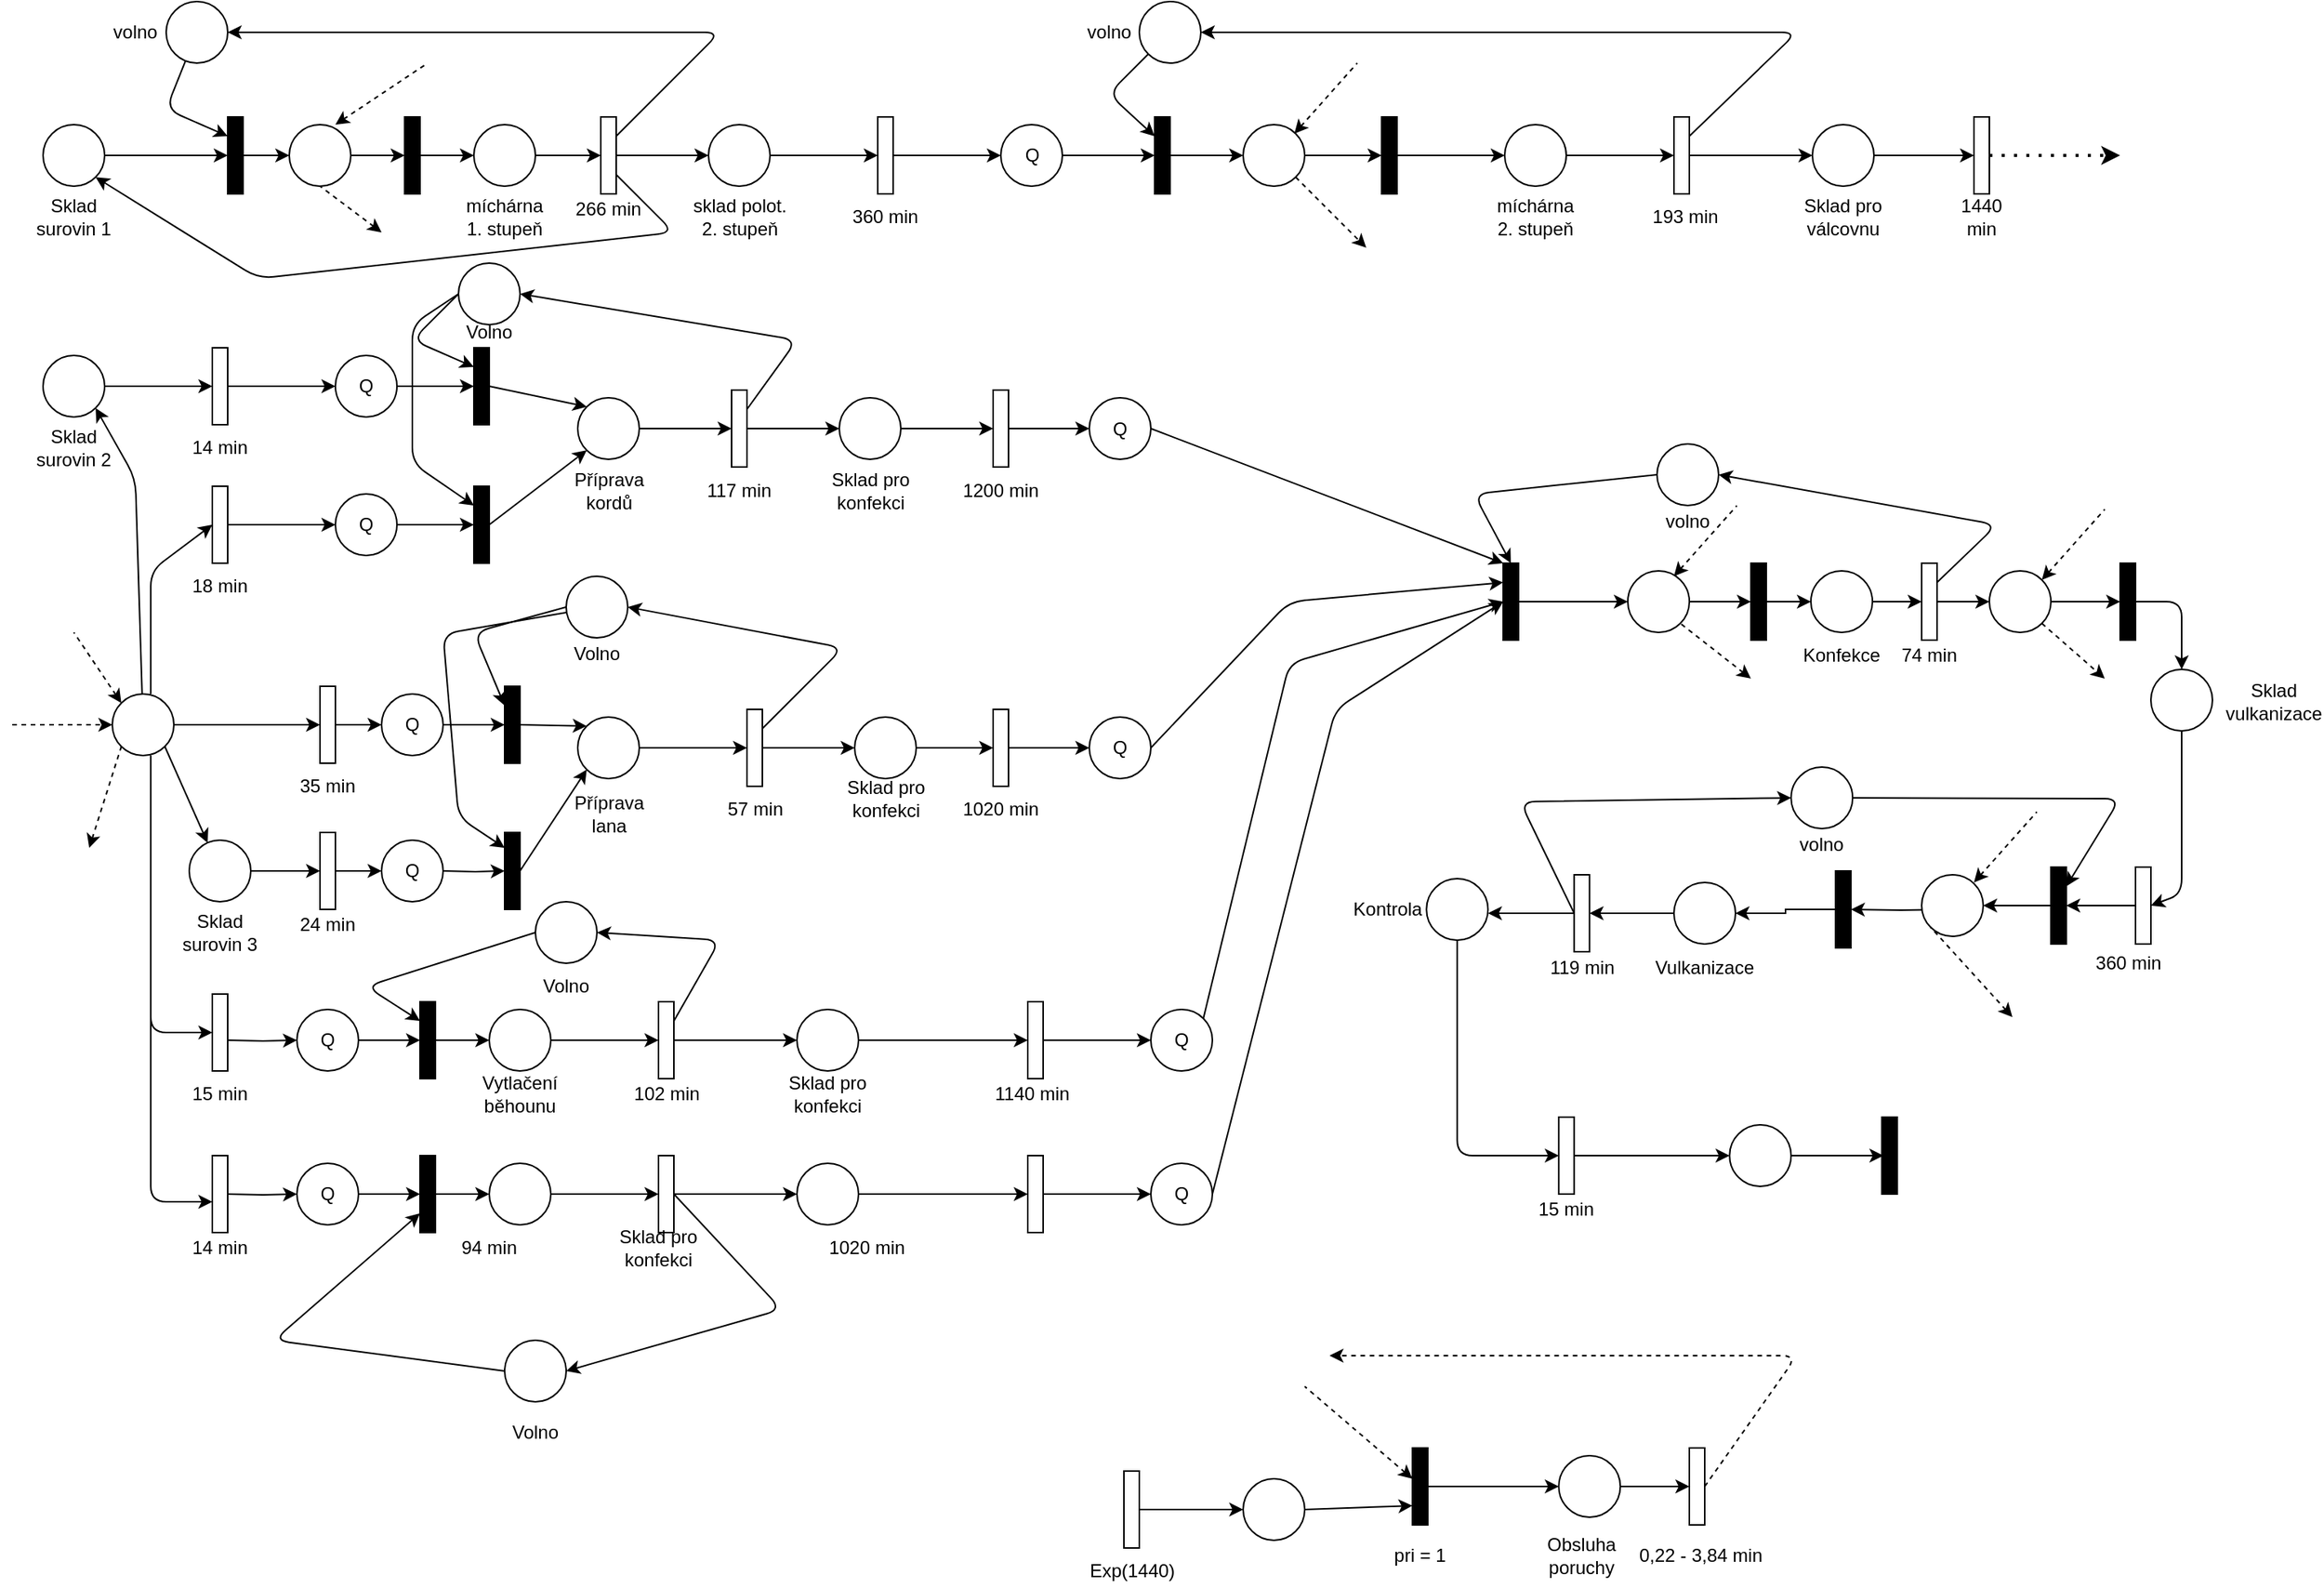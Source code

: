 <mxfile version="13.9.8" type="device"><diagram id="prtHgNgQTEPvFCAcTncT" name="Page-1"><mxGraphModel dx="2286" dy="597" grid="1" gridSize="10" guides="1" tooltips="1" connect="1" arrows="1" fold="1" page="1" pageScale="1" pageWidth="1169" pageHeight="827" math="0" shadow="0"><root><mxCell id="0"/><mxCell id="1" parent="0"/><mxCell id="CF1dB-pHGyorkiDozBWV-3" value="" style="ellipse;whiteSpace=wrap;html=1;aspect=fixed;" parent="1" vertex="1"><mxGeometry x="20" y="80" width="40" height="40" as="geometry"/></mxCell><mxCell id="CF1dB-pHGyorkiDozBWV-4" value="Sklad surovin 1" style="text;html=1;strokeColor=none;fillColor=none;align=center;verticalAlign=middle;whiteSpace=wrap;rounded=0;" parent="1" vertex="1"><mxGeometry x="10" y="130" width="60" height="20" as="geometry"/></mxCell><mxCell id="CF1dB-pHGyorkiDozBWV-5" value="" style="endArrow=classic;html=1;" parent="1" source="CF1dB-pHGyorkiDozBWV-3" target="CF1dB-pHGyorkiDozBWV-6" edge="1"><mxGeometry width="50" height="50" relative="1" as="geometry"><mxPoint x="210" y="160" as="sourcePoint"/><mxPoint x="120" y="101" as="targetPoint"/></mxGeometry></mxCell><mxCell id="9U-apCeLwvn8E9L1z7H1-29" style="edgeStyle=orthogonalEdgeStyle;rounded=0;orthogonalLoop=1;jettySize=auto;html=1;entryX=0;entryY=0.5;entryDx=0;entryDy=0;startArrow=none;startFill=0;endArrow=classic;endFill=1;" edge="1" parent="1" source="CF1dB-pHGyorkiDozBWV-6" target="9U-apCeLwvn8E9L1z7H1-28"><mxGeometry relative="1" as="geometry"/></mxCell><mxCell id="CF1dB-pHGyorkiDozBWV-6" value="" style="rounded=0;whiteSpace=wrap;html=1;fillColor=#000000;" parent="1" vertex="1"><mxGeometry x="140" y="75" width="10" height="50" as="geometry"/></mxCell><mxCell id="CF1dB-pHGyorkiDozBWV-8" value="266 min" style="text;html=1;strokeColor=none;fillColor=none;align=center;verticalAlign=middle;whiteSpace=wrap;rounded=0;" parent="1" vertex="1"><mxGeometry x="350" y="125" width="75" height="20" as="geometry"/></mxCell><mxCell id="CF1dB-pHGyorkiDozBWV-17" style="edgeStyle=orthogonalEdgeStyle;rounded=0;orthogonalLoop=1;jettySize=auto;html=1;" parent="1" source="CF1dB-pHGyorkiDozBWV-10" target="CF1dB-pHGyorkiDozBWV-18" edge="1"><mxGeometry relative="1" as="geometry"><mxPoint x="310" y="100" as="targetPoint"/></mxGeometry></mxCell><mxCell id="CF1dB-pHGyorkiDozBWV-10" value="" style="ellipse;whiteSpace=wrap;html=1;aspect=fixed;" parent="1" vertex="1"><mxGeometry x="300" y="80" width="40" height="40" as="geometry"/></mxCell><mxCell id="CF1dB-pHGyorkiDozBWV-12" value="" style="ellipse;whiteSpace=wrap;html=1;aspect=fixed;" parent="1" vertex="1"><mxGeometry x="100" width="40" height="40" as="geometry"/></mxCell><mxCell id="CF1dB-pHGyorkiDozBWV-13" value="volno" style="text;html=1;strokeColor=none;fillColor=none;align=center;verticalAlign=middle;whiteSpace=wrap;rounded=0;" parent="1" vertex="1"><mxGeometry x="60" y="10" width="40" height="20" as="geometry"/></mxCell><mxCell id="CF1dB-pHGyorkiDozBWV-14" value="" style="endArrow=classic;html=1;entryX=0;entryY=0.25;entryDx=0;entryDy=0;" parent="1" source="CF1dB-pHGyorkiDozBWV-12" target="CF1dB-pHGyorkiDozBWV-6" edge="1"><mxGeometry width="50" height="50" relative="1" as="geometry"><mxPoint x="210" y="150" as="sourcePoint"/><mxPoint x="260" y="100" as="targetPoint"/><Array as="points"><mxPoint x="100" y="70"/></Array></mxGeometry></mxCell><mxCell id="CF1dB-pHGyorkiDozBWV-22" style="edgeStyle=orthogonalEdgeStyle;rounded=0;orthogonalLoop=1;jettySize=auto;html=1;" parent="1" source="CF1dB-pHGyorkiDozBWV-18" edge="1"><mxGeometry relative="1" as="geometry"><mxPoint x="452.5" y="100" as="targetPoint"/></mxGeometry></mxCell><mxCell id="CF1dB-pHGyorkiDozBWV-18" value="" style="rounded=0;whiteSpace=wrap;html=1;" parent="1" vertex="1"><mxGeometry x="382.5" y="75" width="10" height="50" as="geometry"/></mxCell><mxCell id="CF1dB-pHGyorkiDozBWV-20" value="míchárna&lt;br&gt;1. stupeň" style="text;html=1;strokeColor=none;fillColor=none;align=center;verticalAlign=middle;whiteSpace=wrap;rounded=0;" parent="1" vertex="1"><mxGeometry x="285" y="130" width="70" height="20" as="geometry"/></mxCell><mxCell id="CF1dB-pHGyorkiDozBWV-23" value="" style="endArrow=classic;html=1;entryX=1;entryY=0.5;entryDx=0;entryDy=0;exitX=1;exitY=0.25;exitDx=0;exitDy=0;" parent="1" source="CF1dB-pHGyorkiDozBWV-18" target="CF1dB-pHGyorkiDozBWV-12" edge="1"><mxGeometry width="50" height="50" relative="1" as="geometry"><mxPoint x="340" y="80" as="sourcePoint"/><mxPoint x="390" y="30" as="targetPoint"/><Array as="points"><mxPoint x="460" y="20"/></Array></mxGeometry></mxCell><mxCell id="CF1dB-pHGyorkiDozBWV-27" style="edgeStyle=orthogonalEdgeStyle;rounded=0;orthogonalLoop=1;jettySize=auto;html=1;" parent="1" source="CF1dB-pHGyorkiDozBWV-24" edge="1"><mxGeometry relative="1" as="geometry"><mxPoint x="562.5" y="100" as="targetPoint"/></mxGeometry></mxCell><mxCell id="CF1dB-pHGyorkiDozBWV-24" value="" style="ellipse;whiteSpace=wrap;html=1;aspect=fixed;" parent="1" vertex="1"><mxGeometry x="452.5" y="80" width="40" height="40" as="geometry"/></mxCell><mxCell id="CF1dB-pHGyorkiDozBWV-25" value="sklad polot.&lt;br&gt;2. stupeň" style="text;html=1;strokeColor=none;fillColor=none;align=center;verticalAlign=middle;whiteSpace=wrap;rounded=0;" parent="1" vertex="1"><mxGeometry x="432.5" y="130" width="80" height="20" as="geometry"/></mxCell><mxCell id="CF1dB-pHGyorkiDozBWV-43" style="edgeStyle=orthogonalEdgeStyle;rounded=0;orthogonalLoop=1;jettySize=auto;html=1;" parent="1" source="CF1dB-pHGyorkiDozBWV-28" edge="1"><mxGeometry relative="1" as="geometry"><mxPoint x="642.5" y="100" as="targetPoint"/></mxGeometry></mxCell><mxCell id="CF1dB-pHGyorkiDozBWV-28" value="" style="rounded=0;whiteSpace=wrap;html=1;" parent="1" vertex="1"><mxGeometry x="562.5" y="75" width="10" height="50" as="geometry"/></mxCell><mxCell id="CF1dB-pHGyorkiDozBWV-29" value="360 min" style="text;html=1;strokeColor=none;fillColor=none;align=center;verticalAlign=middle;whiteSpace=wrap;rounded=0;" parent="1" vertex="1"><mxGeometry x="530" y="130" width="75" height="20" as="geometry"/></mxCell><mxCell id="CF1dB-pHGyorkiDozBWV-36" style="edgeStyle=orthogonalEdgeStyle;rounded=0;orthogonalLoop=1;jettySize=auto;html=1;" parent="1" source="CF1dB-pHGyorkiDozBWV-34" edge="1"><mxGeometry relative="1" as="geometry"><mxPoint x="1080" y="100" as="targetPoint"/></mxGeometry></mxCell><mxCell id="CF1dB-pHGyorkiDozBWV-34" value="" style="ellipse;whiteSpace=wrap;html=1;aspect=fixed;" parent="1" vertex="1"><mxGeometry x="970" y="80" width="40" height="40" as="geometry"/></mxCell><mxCell id="CF1dB-pHGyorkiDozBWV-35" value="míchárna&lt;br&gt;2. stupeň" style="text;html=1;strokeColor=none;fillColor=none;align=center;verticalAlign=middle;whiteSpace=wrap;rounded=0;" parent="1" vertex="1"><mxGeometry x="955" y="130" width="70" height="20" as="geometry"/></mxCell><mxCell id="CF1dB-pHGyorkiDozBWV-39" style="edgeStyle=orthogonalEdgeStyle;rounded=0;orthogonalLoop=1;jettySize=auto;html=1;" parent="1" source="CF1dB-pHGyorkiDozBWV-37" edge="1"><mxGeometry relative="1" as="geometry"><mxPoint x="1170" y="100" as="targetPoint"/></mxGeometry></mxCell><mxCell id="CF1dB-pHGyorkiDozBWV-37" value="" style="rounded=0;whiteSpace=wrap;html=1;" parent="1" vertex="1"><mxGeometry x="1080" y="75" width="10" height="50" as="geometry"/></mxCell><mxCell id="CF1dB-pHGyorkiDozBWV-38" value="193 min" style="text;html=1;strokeColor=none;fillColor=none;align=center;verticalAlign=middle;whiteSpace=wrap;rounded=0;" parent="1" vertex="1"><mxGeometry x="1065" y="130" width="45" height="20" as="geometry"/></mxCell><mxCell id="CF1dB-pHGyorkiDozBWV-53" style="edgeStyle=orthogonalEdgeStyle;rounded=0;orthogonalLoop=1;jettySize=auto;html=1;" parent="1" source="CF1dB-pHGyorkiDozBWV-40" edge="1"><mxGeometry relative="1" as="geometry"><mxPoint x="1275" y="100" as="targetPoint"/></mxGeometry></mxCell><mxCell id="CF1dB-pHGyorkiDozBWV-40" value="" style="ellipse;whiteSpace=wrap;html=1;aspect=fixed;" parent="1" vertex="1"><mxGeometry x="1170" y="80" width="40" height="40" as="geometry"/></mxCell><mxCell id="CF1dB-pHGyorkiDozBWV-42" value="Sklad pro válcovnu" style="text;html=1;strokeColor=none;fillColor=none;align=center;verticalAlign=middle;whiteSpace=wrap;rounded=0;" parent="1" vertex="1"><mxGeometry x="1160" y="130" width="60" height="20" as="geometry"/></mxCell><mxCell id="CF1dB-pHGyorkiDozBWV-45" style="edgeStyle=orthogonalEdgeStyle;rounded=0;orthogonalLoop=1;jettySize=auto;html=1;" parent="1" source="CF1dB-pHGyorkiDozBWV-44" edge="1"><mxGeometry relative="1" as="geometry"><mxPoint x="742.5" y="100" as="targetPoint"/></mxGeometry></mxCell><mxCell id="CF1dB-pHGyorkiDozBWV-44" value="Q" style="ellipse;whiteSpace=wrap;html=1;aspect=fixed;" parent="1" vertex="1"><mxGeometry x="642.5" y="80" width="40" height="40" as="geometry"/></mxCell><mxCell id="9U-apCeLwvn8E9L1z7H1-37" style="edgeStyle=orthogonalEdgeStyle;rounded=0;orthogonalLoop=1;jettySize=auto;html=1;entryX=0;entryY=0.5;entryDx=0;entryDy=0;startArrow=none;startFill=0;endArrow=classic;endFill=1;" edge="1" parent="1" source="CF1dB-pHGyorkiDozBWV-46" target="9U-apCeLwvn8E9L1z7H1-35"><mxGeometry relative="1" as="geometry"/></mxCell><mxCell id="CF1dB-pHGyorkiDozBWV-46" value="" style="rounded=0;whiteSpace=wrap;html=1;fillColor=#000000;" parent="1" vertex="1"><mxGeometry x="742.5" y="75" width="10" height="50" as="geometry"/></mxCell><mxCell id="CF1dB-pHGyorkiDozBWV-48" value="" style="ellipse;whiteSpace=wrap;html=1;aspect=fixed;" parent="1" vertex="1"><mxGeometry x="732.5" width="40" height="40" as="geometry"/></mxCell><mxCell id="CF1dB-pHGyorkiDozBWV-49" value="volno" style="text;html=1;strokeColor=none;fillColor=none;align=center;verticalAlign=middle;whiteSpace=wrap;rounded=0;" parent="1" vertex="1"><mxGeometry x="692.5" y="10" width="40" height="20" as="geometry"/></mxCell><mxCell id="CF1dB-pHGyorkiDozBWV-50" value="" style="endArrow=classic;html=1;entryX=1;entryY=0.5;entryDx=0;entryDy=0;exitX=1;exitY=0.25;exitDx=0;exitDy=0;" parent="1" source="CF1dB-pHGyorkiDozBWV-37" target="CF1dB-pHGyorkiDozBWV-48" edge="1"><mxGeometry width="50" height="50" relative="1" as="geometry"><mxPoint x="962.5" y="60" as="sourcePoint"/><mxPoint x="672.5" y="50" as="targetPoint"/><Array as="points"><mxPoint x="1160" y="20"/></Array></mxGeometry></mxCell><mxCell id="CF1dB-pHGyorkiDozBWV-51" value="" style="endArrow=classic;html=1;entryX=0;entryY=0.25;entryDx=0;entryDy=0;" parent="1" source="CF1dB-pHGyorkiDozBWV-48" target="CF1dB-pHGyorkiDozBWV-46" edge="1"><mxGeometry width="50" height="50" relative="1" as="geometry"><mxPoint x="602.5" y="70" as="sourcePoint"/><mxPoint x="652.5" y="20" as="targetPoint"/><Array as="points"><mxPoint x="712.5" y="60"/></Array></mxGeometry></mxCell><mxCell id="CF1dB-pHGyorkiDozBWV-54" value="" style="rounded=0;whiteSpace=wrap;html=1;" parent="1" vertex="1"><mxGeometry x="1275" y="75" width="10" height="50" as="geometry"/></mxCell><mxCell id="CF1dB-pHGyorkiDozBWV-55" value="1440&lt;br&gt;min" style="text;html=1;strokeColor=none;fillColor=none;align=center;verticalAlign=middle;whiteSpace=wrap;rounded=0;" parent="1" vertex="1"><mxGeometry x="1260" y="130" width="40" height="20" as="geometry"/></mxCell><mxCell id="CF1dB-pHGyorkiDozBWV-58" value="" style="endArrow=classic;dashed=1;html=1;dashPattern=1 3;strokeWidth=2;endFill=1;exitX=1;exitY=0.5;exitDx=0;exitDy=0;" parent="1" edge="1" source="CF1dB-pHGyorkiDozBWV-54"><mxGeometry width="50" height="50" relative="1" as="geometry"><mxPoint x="1240" y="30" as="sourcePoint"/><mxPoint x="1370" y="100" as="targetPoint"/></mxGeometry></mxCell><mxCell id="CF1dB-pHGyorkiDozBWV-62" style="edgeStyle=orthogonalEdgeStyle;rounded=0;orthogonalLoop=1;jettySize=auto;html=1;endArrow=classic;endFill=1;" parent="1" source="CF1dB-pHGyorkiDozBWV-60" edge="1"><mxGeometry relative="1" as="geometry"><mxPoint x="130" y="250" as="targetPoint"/></mxGeometry></mxCell><mxCell id="CF1dB-pHGyorkiDozBWV-60" value="" style="ellipse;whiteSpace=wrap;html=1;aspect=fixed;" parent="1" vertex="1"><mxGeometry x="20" y="230" width="40" height="40" as="geometry"/></mxCell><mxCell id="CF1dB-pHGyorkiDozBWV-61" value="Sklad surovin 2" style="text;html=1;strokeColor=none;fillColor=none;align=center;verticalAlign=middle;whiteSpace=wrap;rounded=0;" parent="1" vertex="1"><mxGeometry x="10" y="280" width="60" height="20" as="geometry"/></mxCell><mxCell id="CF1dB-pHGyorkiDozBWV-65" value="" style="rounded=0;whiteSpace=wrap;html=1;" parent="1" vertex="1"><mxGeometry x="130" y="225" width="10" height="50" as="geometry"/></mxCell><mxCell id="CF1dB-pHGyorkiDozBWV-67" value="14 min" style="text;html=1;strokeColor=none;fillColor=none;align=center;verticalAlign=middle;whiteSpace=wrap;rounded=0;" parent="1" vertex="1"><mxGeometry x="115" y="280" width="40" height="20" as="geometry"/></mxCell><mxCell id="CF1dB-pHGyorkiDozBWV-77" style="edgeStyle=orthogonalEdgeStyle;rounded=0;orthogonalLoop=1;jettySize=auto;html=1;endArrow=classic;endFill=1;" parent="1" source="CF1dB-pHGyorkiDozBWV-71" edge="1"><mxGeometry relative="1" as="geometry"><mxPoint x="467.5" y="277.5" as="targetPoint"/></mxGeometry></mxCell><mxCell id="CF1dB-pHGyorkiDozBWV-71" value="" style="ellipse;whiteSpace=wrap;html=1;aspect=fixed;" parent="1" vertex="1"><mxGeometry x="367.5" y="257.5" width="40" height="40" as="geometry"/></mxCell><mxCell id="CF1dB-pHGyorkiDozBWV-72" value="" style="endArrow=classic;html=1;exitX=1;exitY=0.5;exitDx=0;exitDy=0;" parent="1" source="CF1dB-pHGyorkiDozBWV-65" edge="1"><mxGeometry width="50" height="50" relative="1" as="geometry"><mxPoint x="230" y="420" as="sourcePoint"/><mxPoint x="210" y="250" as="targetPoint"/><Array as="points"/></mxGeometry></mxCell><mxCell id="CF1dB-pHGyorkiDozBWV-73" value="" style="endArrow=classic;html=1;exitX=1;exitY=0.5;exitDx=0;exitDy=0;entryX=0;entryY=0.5;entryDx=0;entryDy=0;" parent="1" target="CF1dB-pHGyorkiDozBWV-197" edge="1"><mxGeometry width="50" height="50" relative="1" as="geometry"><mxPoint x="140" y="340" as="sourcePoint"/><mxPoint x="220" y="310" as="targetPoint"/><Array as="points"><mxPoint x="190" y="340"/></Array></mxGeometry></mxCell><mxCell id="CF1dB-pHGyorkiDozBWV-75" value="Příprava kordů" style="text;html=1;strokeColor=none;fillColor=none;align=center;verticalAlign=middle;whiteSpace=wrap;rounded=0;" parent="1" vertex="1"><mxGeometry x="367.5" y="307.5" width="40" height="20" as="geometry"/></mxCell><mxCell id="CF1dB-pHGyorkiDozBWV-81" style="edgeStyle=orthogonalEdgeStyle;rounded=0;orthogonalLoop=1;jettySize=auto;html=1;endArrow=classic;endFill=1;" parent="1" source="CF1dB-pHGyorkiDozBWV-78" edge="1"><mxGeometry relative="1" as="geometry"><mxPoint x="537.5" y="277.5" as="targetPoint"/></mxGeometry></mxCell><mxCell id="CF1dB-pHGyorkiDozBWV-78" value="" style="rounded=0;whiteSpace=wrap;html=1;" parent="1" vertex="1"><mxGeometry x="467.5" y="252.5" width="10" height="50" as="geometry"/></mxCell><mxCell id="CF1dB-pHGyorkiDozBWV-80" value="117 min" style="text;html=1;strokeColor=none;fillColor=none;align=center;verticalAlign=middle;whiteSpace=wrap;rounded=0;" parent="1" vertex="1"><mxGeometry x="450" y="307.5" width="45" height="20" as="geometry"/></mxCell><mxCell id="CF1dB-pHGyorkiDozBWV-84" style="edgeStyle=orthogonalEdgeStyle;rounded=0;orthogonalLoop=1;jettySize=auto;html=1;endArrow=classic;endFill=1;" parent="1" source="CF1dB-pHGyorkiDozBWV-82" edge="1"><mxGeometry relative="1" as="geometry"><mxPoint x="637.5" y="277.5" as="targetPoint"/></mxGeometry></mxCell><mxCell id="CF1dB-pHGyorkiDozBWV-82" value="" style="ellipse;whiteSpace=wrap;html=1;aspect=fixed;" parent="1" vertex="1"><mxGeometry x="537.5" y="257.5" width="40" height="40" as="geometry"/></mxCell><mxCell id="CF1dB-pHGyorkiDozBWV-83" value="Sklad pro konfekci" style="text;html=1;strokeColor=none;fillColor=none;align=center;verticalAlign=middle;whiteSpace=wrap;rounded=0;" parent="1" vertex="1"><mxGeometry x="527.5" y="307.5" width="60" height="20" as="geometry"/></mxCell><mxCell id="CF1dB-pHGyorkiDozBWV-224" style="edgeStyle=orthogonalEdgeStyle;rounded=0;orthogonalLoop=1;jettySize=auto;html=1;entryX=0;entryY=0.5;entryDx=0;entryDy=0;endArrow=classic;endFill=1;" parent="1" source="CF1dB-pHGyorkiDozBWV-85" target="CF1dB-pHGyorkiDozBWV-152" edge="1"><mxGeometry relative="1" as="geometry"/></mxCell><mxCell id="CF1dB-pHGyorkiDozBWV-85" value="" style="rounded=0;whiteSpace=wrap;html=1;" parent="1" vertex="1"><mxGeometry x="637.5" y="252.5" width="10" height="50" as="geometry"/></mxCell><mxCell id="CF1dB-pHGyorkiDozBWV-86" value="1200 min" style="text;html=1;strokeColor=none;fillColor=none;align=center;verticalAlign=middle;whiteSpace=wrap;rounded=0;" parent="1" vertex="1"><mxGeometry x="615" y="307.5" width="55" height="20" as="geometry"/></mxCell><mxCell id="CF1dB-pHGyorkiDozBWV-95" style="edgeStyle=orthogonalEdgeStyle;rounded=0;orthogonalLoop=1;jettySize=auto;html=1;entryX=0;entryY=0.5;entryDx=0;entryDy=0;endArrow=classic;endFill=1;" parent="1" source="CF1dB-pHGyorkiDozBWV-87" edge="1"><mxGeometry relative="1" as="geometry"><mxPoint x="200" y="565" as="targetPoint"/></mxGeometry></mxCell><mxCell id="CF1dB-pHGyorkiDozBWV-87" value="" style="ellipse;whiteSpace=wrap;html=1;aspect=fixed;" parent="1" vertex="1"><mxGeometry x="115" y="545" width="40" height="40" as="geometry"/></mxCell><mxCell id="CF1dB-pHGyorkiDozBWV-89" value="Sklad surovin 3" style="text;html=1;strokeColor=none;fillColor=none;align=center;verticalAlign=middle;whiteSpace=wrap;rounded=0;" parent="1" vertex="1"><mxGeometry x="105" y="595" width="60" height="20" as="geometry"/></mxCell><mxCell id="CF1dB-pHGyorkiDozBWV-91" value="" style="endArrow=classic;html=1;exitX=0.5;exitY=0;exitDx=0;exitDy=0;entryX=0;entryY=0.5;entryDx=0;entryDy=0;" parent="1" edge="1"><mxGeometry width="50" height="50" relative="1" as="geometry"><mxPoint x="90" y="450" as="sourcePoint"/><mxPoint x="130" y="340" as="targetPoint"/><Array as="points"><mxPoint x="90" y="370"/></Array></mxGeometry></mxCell><mxCell id="CF1dB-pHGyorkiDozBWV-92" value="" style="endArrow=classic;html=1;exitX=1;exitY=0.5;exitDx=0;exitDy=0;" parent="1" edge="1"><mxGeometry width="50" height="50" relative="1" as="geometry"><mxPoint x="90" y="470" as="sourcePoint"/><mxPoint x="200" y="470" as="targetPoint"/></mxGeometry></mxCell><mxCell id="CF1dB-pHGyorkiDozBWV-103" style="edgeStyle=orthogonalEdgeStyle;rounded=0;orthogonalLoop=1;jettySize=auto;html=1;endArrow=classic;endFill=1;" parent="1" source="CF1dB-pHGyorkiDozBWV-99" edge="1"><mxGeometry relative="1" as="geometry"><mxPoint x="477.5" y="485" as="targetPoint"/></mxGeometry></mxCell><mxCell id="CF1dB-pHGyorkiDozBWV-99" value="" style="ellipse;whiteSpace=wrap;html=1;aspect=fixed;" parent="1" vertex="1"><mxGeometry x="367.5" y="465" width="40" height="40" as="geometry"/></mxCell><mxCell id="CF1dB-pHGyorkiDozBWV-100" value="" style="endArrow=classic;html=1;exitX=1;exitY=0.5;exitDx=0;exitDy=0;" parent="1" edge="1"><mxGeometry width="50" height="50" relative="1" as="geometry"><mxPoint x="210" y="470" as="sourcePoint"/><mxPoint x="240" y="470" as="targetPoint"/><Array as="points"/></mxGeometry></mxCell><mxCell id="CF1dB-pHGyorkiDozBWV-102" value="Příprava lana" style="text;html=1;strokeColor=none;fillColor=none;align=center;verticalAlign=middle;whiteSpace=wrap;rounded=0;" parent="1" vertex="1"><mxGeometry x="367.5" y="515" width="40" height="25" as="geometry"/></mxCell><mxCell id="CF1dB-pHGyorkiDozBWV-106" style="edgeStyle=orthogonalEdgeStyle;rounded=0;orthogonalLoop=1;jettySize=auto;html=1;endArrow=classic;endFill=1;" parent="1" source="CF1dB-pHGyorkiDozBWV-104" edge="1"><mxGeometry relative="1" as="geometry"><mxPoint x="547.5" y="485" as="targetPoint"/></mxGeometry></mxCell><mxCell id="CF1dB-pHGyorkiDozBWV-104" value="" style="rounded=0;whiteSpace=wrap;html=1;" parent="1" vertex="1"><mxGeometry x="477.5" y="460" width="10" height="50" as="geometry"/></mxCell><mxCell id="CF1dB-pHGyorkiDozBWV-105" value="57 min" style="text;html=1;strokeColor=none;fillColor=none;align=center;verticalAlign=middle;whiteSpace=wrap;rounded=0;" parent="1" vertex="1"><mxGeometry x="462.5" y="515" width="40" height="20" as="geometry"/></mxCell><mxCell id="CF1dB-pHGyorkiDozBWV-113" style="edgeStyle=orthogonalEdgeStyle;rounded=0;orthogonalLoop=1;jettySize=auto;html=1;endArrow=classic;endFill=1;" parent="1" source="CF1dB-pHGyorkiDozBWV-111" edge="1"><mxGeometry relative="1" as="geometry"><mxPoint x="637.5" y="485" as="targetPoint"/></mxGeometry></mxCell><mxCell id="CF1dB-pHGyorkiDozBWV-111" value="" style="ellipse;whiteSpace=wrap;html=1;aspect=fixed;" parent="1" vertex="1"><mxGeometry x="547.5" y="465" width="40" height="40" as="geometry"/></mxCell><mxCell id="CF1dB-pHGyorkiDozBWV-112" value="Sklad pro konfekci" style="text;html=1;strokeColor=none;fillColor=none;align=center;verticalAlign=middle;whiteSpace=wrap;rounded=0;" parent="1" vertex="1"><mxGeometry x="537.5" y="500" width="60" height="35" as="geometry"/></mxCell><mxCell id="CF1dB-pHGyorkiDozBWV-226" style="edgeStyle=orthogonalEdgeStyle;rounded=0;orthogonalLoop=1;jettySize=auto;html=1;entryX=0;entryY=0.5;entryDx=0;entryDy=0;endArrow=classic;endFill=1;" parent="1" source="CF1dB-pHGyorkiDozBWV-114" target="CF1dB-pHGyorkiDozBWV-225" edge="1"><mxGeometry relative="1" as="geometry"/></mxCell><mxCell id="CF1dB-pHGyorkiDozBWV-114" value="" style="rounded=0;whiteSpace=wrap;html=1;" parent="1" vertex="1"><mxGeometry x="637.5" y="460" width="10" height="50" as="geometry"/></mxCell><mxCell id="CF1dB-pHGyorkiDozBWV-115" value="1020 min" style="text;html=1;strokeColor=none;fillColor=none;align=center;verticalAlign=middle;whiteSpace=wrap;rounded=0;" parent="1" vertex="1"><mxGeometry x="615" y="515" width="55" height="20" as="geometry"/></mxCell><mxCell id="CF1dB-pHGyorkiDozBWV-116" value="" style="endArrow=classic;html=1;" parent="1" edge="1"><mxGeometry width="50" height="50" relative="1" as="geometry"><mxPoint x="90" y="490" as="sourcePoint"/><mxPoint x="130" y="670" as="targetPoint"/><Array as="points"><mxPoint x="90" y="670"/></Array></mxGeometry></mxCell><mxCell id="CF1dB-pHGyorkiDozBWV-119" style="edgeStyle=orthogonalEdgeStyle;rounded=0;orthogonalLoop=1;jettySize=auto;html=1;endArrow=classic;endFill=1;entryX=0;entryY=0.5;entryDx=0;entryDy=0;" parent="1" target="CF1dB-pHGyorkiDozBWV-234" edge="1"><mxGeometry relative="1" as="geometry"><mxPoint x="200" y="675.0" as="targetPoint"/><mxPoint x="140" y="675" as="sourcePoint"/></mxGeometry></mxCell><mxCell id="CF1dB-pHGyorkiDozBWV-118" value="15 min" style="text;html=1;strokeColor=none;fillColor=none;align=center;verticalAlign=middle;whiteSpace=wrap;rounded=0;" parent="1" vertex="1"><mxGeometry x="115" y="700" width="40" height="20" as="geometry"/></mxCell><mxCell id="CF1dB-pHGyorkiDozBWV-121" style="edgeStyle=orthogonalEdgeStyle;rounded=0;orthogonalLoop=1;jettySize=auto;html=1;endArrow=classic;endFill=1;" parent="1" source="CF1dB-pHGyorkiDozBWV-120" edge="1"><mxGeometry relative="1" as="geometry"><mxPoint x="420" y="675.0" as="targetPoint"/></mxGeometry></mxCell><mxCell id="CF1dB-pHGyorkiDozBWV-120" value="" style="ellipse;whiteSpace=wrap;html=1;aspect=fixed;" parent="1" vertex="1"><mxGeometry x="310" y="655" width="40" height="40" as="geometry"/></mxCell><mxCell id="CF1dB-pHGyorkiDozBWV-126" style="edgeStyle=orthogonalEdgeStyle;rounded=0;orthogonalLoop=1;jettySize=auto;html=1;endArrow=classic;endFill=1;" parent="1" source="CF1dB-pHGyorkiDozBWV-122" edge="1"><mxGeometry relative="1" as="geometry"><mxPoint x="510" y="675.0" as="targetPoint"/></mxGeometry></mxCell><mxCell id="CF1dB-pHGyorkiDozBWV-122" value="" style="rounded=0;whiteSpace=wrap;html=1;" parent="1" vertex="1"><mxGeometry x="420" y="650" width="10" height="50" as="geometry"/></mxCell><mxCell id="CF1dB-pHGyorkiDozBWV-123" value="Vytlačení běhounu" style="text;html=1;strokeColor=none;fillColor=none;align=center;verticalAlign=middle;whiteSpace=wrap;rounded=0;" parent="1" vertex="1"><mxGeometry x="300" y="700" width="60" height="20" as="geometry"/></mxCell><mxCell id="CF1dB-pHGyorkiDozBWV-125" value="102 min" style="text;html=1;strokeColor=none;fillColor=none;align=center;verticalAlign=middle;whiteSpace=wrap;rounded=0;" parent="1" vertex="1"><mxGeometry x="402.5" y="700" width="45" height="20" as="geometry"/></mxCell><mxCell id="CF1dB-pHGyorkiDozBWV-129" style="edgeStyle=orthogonalEdgeStyle;rounded=0;orthogonalLoop=1;jettySize=auto;html=1;endArrow=classic;endFill=1;" parent="1" source="CF1dB-pHGyorkiDozBWV-127" edge="1"><mxGeometry relative="1" as="geometry"><mxPoint x="660" y="675.0" as="targetPoint"/></mxGeometry></mxCell><mxCell id="CF1dB-pHGyorkiDozBWV-127" value="" style="ellipse;whiteSpace=wrap;html=1;aspect=fixed;" parent="1" vertex="1"><mxGeometry x="510" y="655" width="40" height="40" as="geometry"/></mxCell><mxCell id="CF1dB-pHGyorkiDozBWV-128" value="Sklad pro konfekci" style="text;html=1;strokeColor=none;fillColor=none;align=center;verticalAlign=middle;whiteSpace=wrap;rounded=0;" parent="1" vertex="1"><mxGeometry x="500" y="700" width="60" height="20" as="geometry"/></mxCell><mxCell id="CF1dB-pHGyorkiDozBWV-130" value="" style="rounded=0;whiteSpace=wrap;html=1;" parent="1" vertex="1"><mxGeometry x="660" y="650" width="10" height="50" as="geometry"/></mxCell><mxCell id="CF1dB-pHGyorkiDozBWV-131" value="1140 min" style="text;html=1;strokeColor=none;fillColor=none;align=center;verticalAlign=middle;whiteSpace=wrap;rounded=0;" parent="1" vertex="1"><mxGeometry x="632.5" y="700" width="60" height="20" as="geometry"/></mxCell><mxCell id="CF1dB-pHGyorkiDozBWV-133" value="" style="endArrow=classic;html=1;" parent="1" edge="1"><mxGeometry width="50" height="50" relative="1" as="geometry"><mxPoint x="90" y="650" as="sourcePoint"/><mxPoint x="130" y="780" as="targetPoint"/><Array as="points"><mxPoint x="90" y="780"/></Array></mxGeometry></mxCell><mxCell id="CF1dB-pHGyorkiDozBWV-137" style="edgeStyle=orthogonalEdgeStyle;rounded=0;orthogonalLoop=1;jettySize=auto;html=1;endArrow=classic;endFill=1;entryX=0;entryY=0.5;entryDx=0;entryDy=0;" parent="1" target="CF1dB-pHGyorkiDozBWV-235" edge="1"><mxGeometry relative="1" as="geometry"><mxPoint x="180" y="775" as="targetPoint"/><mxPoint x="140" y="775" as="sourcePoint"/></mxGeometry></mxCell><mxCell id="CF1dB-pHGyorkiDozBWV-141" style="edgeStyle=orthogonalEdgeStyle;rounded=0;orthogonalLoop=1;jettySize=auto;html=1;endArrow=classic;endFill=1;" parent="1" source="CF1dB-pHGyorkiDozBWV-138" edge="1"><mxGeometry relative="1" as="geometry"><mxPoint x="420" y="775.0" as="targetPoint"/></mxGeometry></mxCell><mxCell id="CF1dB-pHGyorkiDozBWV-138" value="" style="ellipse;whiteSpace=wrap;html=1;aspect=fixed;" parent="1" vertex="1"><mxGeometry x="310" y="755" width="40" height="40" as="geometry"/></mxCell><mxCell id="CF1dB-pHGyorkiDozBWV-139" value="94 min" style="text;html=1;strokeColor=none;fillColor=none;align=center;verticalAlign=middle;whiteSpace=wrap;rounded=0;" parent="1" vertex="1"><mxGeometry x="290" y="800" width="40" height="20" as="geometry"/></mxCell><mxCell id="CF1dB-pHGyorkiDozBWV-144" style="edgeStyle=orthogonalEdgeStyle;rounded=0;orthogonalLoop=1;jettySize=auto;html=1;endArrow=classic;endFill=1;" parent="1" source="CF1dB-pHGyorkiDozBWV-142" edge="1"><mxGeometry relative="1" as="geometry"><mxPoint x="510" y="775.0" as="targetPoint"/></mxGeometry></mxCell><mxCell id="CF1dB-pHGyorkiDozBWV-142" value="" style="rounded=0;whiteSpace=wrap;html=1;" parent="1" vertex="1"><mxGeometry x="420" y="750" width="10" height="50" as="geometry"/></mxCell><mxCell id="CF1dB-pHGyorkiDozBWV-147" style="edgeStyle=orthogonalEdgeStyle;rounded=0;orthogonalLoop=1;jettySize=auto;html=1;endArrow=classic;endFill=1;" parent="1" source="CF1dB-pHGyorkiDozBWV-145" edge="1"><mxGeometry relative="1" as="geometry"><mxPoint x="660" y="775.0" as="targetPoint"/></mxGeometry></mxCell><mxCell id="CF1dB-pHGyorkiDozBWV-145" value="" style="ellipse;whiteSpace=wrap;html=1;aspect=fixed;" parent="1" vertex="1"><mxGeometry x="510" y="755" width="40" height="40" as="geometry"/></mxCell><mxCell id="CF1dB-pHGyorkiDozBWV-146" value="Sklad pro konfekci" style="text;html=1;strokeColor=none;fillColor=none;align=center;verticalAlign=middle;whiteSpace=wrap;rounded=0;" parent="1" vertex="1"><mxGeometry x="390" y="800" width="60" height="20" as="geometry"/></mxCell><mxCell id="CF1dB-pHGyorkiDozBWV-148" value="" style="rounded=0;whiteSpace=wrap;html=1;" parent="1" vertex="1"><mxGeometry x="660" y="750" width="10" height="50" as="geometry"/></mxCell><mxCell id="CF1dB-pHGyorkiDozBWV-149" value="1020 min" style="text;html=1;strokeColor=none;fillColor=none;align=center;verticalAlign=middle;whiteSpace=wrap;rounded=0;" parent="1" vertex="1"><mxGeometry x="527.5" y="800" width="55" height="20" as="geometry"/></mxCell><mxCell id="CF1dB-pHGyorkiDozBWV-152" value="Q" style="ellipse;whiteSpace=wrap;html=1;aspect=fixed;" parent="1" vertex="1"><mxGeometry x="700" y="257.5" width="40" height="40" as="geometry"/></mxCell><mxCell id="CF1dB-pHGyorkiDozBWV-153" value="" style="endArrow=classic;html=1;exitX=1;exitY=0.5;exitDx=0;exitDy=0;entryX=0;entryY=0.5;entryDx=0;entryDy=0;" parent="1" source="CF1dB-pHGyorkiDozBWV-130" target="CF1dB-pHGyorkiDozBWV-227" edge="1"><mxGeometry width="50" height="50" relative="1" as="geometry"><mxPoint x="780" y="700" as="sourcePoint"/><mxPoint x="770" y="675" as="targetPoint"/><Array as="points"/></mxGeometry></mxCell><mxCell id="CF1dB-pHGyorkiDozBWV-154" value="" style="endArrow=classic;html=1;exitX=1;exitY=0.5;exitDx=0;exitDy=0;entryX=0;entryY=0.5;entryDx=0;entryDy=0;" parent="1" source="CF1dB-pHGyorkiDozBWV-148" target="CF1dB-pHGyorkiDozBWV-228" edge="1"><mxGeometry width="50" height="50" relative="1" as="geometry"><mxPoint x="770" y="770" as="sourcePoint"/><mxPoint x="790" y="775" as="targetPoint"/><Array as="points"/></mxGeometry></mxCell><mxCell id="CF1dB-pHGyorkiDozBWV-156" value="" style="rounded=0;whiteSpace=wrap;html=1;fillColor=#000000;" parent="1" vertex="1"><mxGeometry x="969" y="365" width="10" height="50" as="geometry"/></mxCell><mxCell id="CF1dB-pHGyorkiDozBWV-158" value="" style="ellipse;whiteSpace=wrap;html=1;aspect=fixed;" parent="1" vertex="1"><mxGeometry x="1050" y="370" width="40" height="40" as="geometry"/></mxCell><mxCell id="CF1dB-pHGyorkiDozBWV-163" style="edgeStyle=orthogonalEdgeStyle;rounded=0;orthogonalLoop=1;jettySize=auto;html=1;endArrow=classic;endFill=1;" parent="1" source="CF1dB-pHGyorkiDozBWV-156" target="CF1dB-pHGyorkiDozBWV-158" edge="1"><mxGeometry relative="1" as="geometry"><mxPoint x="1159" y="420" as="targetPoint"/><mxPoint x="979" y="390.0" as="sourcePoint"/></mxGeometry></mxCell><mxCell id="CF1dB-pHGyorkiDozBWV-164" value="Konfekce" style="text;html=1;strokeColor=none;fillColor=none;align=center;verticalAlign=middle;whiteSpace=wrap;rounded=0;" parent="1" vertex="1"><mxGeometry x="1169" y="415" width="40" height="20" as="geometry"/></mxCell><mxCell id="CF1dB-pHGyorkiDozBWV-167" style="edgeStyle=orthogonalEdgeStyle;rounded=0;orthogonalLoop=1;jettySize=auto;html=1;endArrow=classic;endFill=1;" parent="1" source="CF1dB-pHGyorkiDozBWV-165" edge="1"><mxGeometry relative="1" as="geometry"><mxPoint x="1285" y="390" as="targetPoint"/></mxGeometry></mxCell><mxCell id="CF1dB-pHGyorkiDozBWV-165" value="" style="rounded=0;whiteSpace=wrap;html=1;" parent="1" vertex="1"><mxGeometry x="1241" y="365" width="10" height="50" as="geometry"/></mxCell><mxCell id="CF1dB-pHGyorkiDozBWV-166" value="74 min" style="text;html=1;strokeColor=none;fillColor=none;align=center;verticalAlign=middle;whiteSpace=wrap;rounded=0;" parent="1" vertex="1"><mxGeometry x="1226" y="415" width="40" height="20" as="geometry"/></mxCell><mxCell id="CF1dB-pHGyorkiDozBWV-168" value="" style="ellipse;whiteSpace=wrap;html=1;aspect=fixed;" parent="1" vertex="1"><mxGeometry x="1390" y="434" width="40" height="40" as="geometry"/></mxCell><mxCell id="CF1dB-pHGyorkiDozBWV-170" value="Sklad vulkanizace" style="text;html=1;strokeColor=none;fillColor=none;align=center;verticalAlign=middle;whiteSpace=wrap;rounded=0;" parent="1" vertex="1"><mxGeometry x="1450" y="445" width="40" height="20" as="geometry"/></mxCell><mxCell id="9U-apCeLwvn8E9L1z7H1-66" style="edgeStyle=orthogonalEdgeStyle;rounded=0;orthogonalLoop=1;jettySize=auto;html=1;entryX=1;entryY=0.5;entryDx=0;entryDy=0;startArrow=none;startFill=0;endArrow=classic;endFill=1;" edge="1" parent="1" source="CF1dB-pHGyorkiDozBWV-174" target="9U-apCeLwvn8E9L1z7H1-64"><mxGeometry relative="1" as="geometry"/></mxCell><mxCell id="CF1dB-pHGyorkiDozBWV-174" value="" style="rounded=0;whiteSpace=wrap;html=1;" parent="1" vertex="1"><mxGeometry x="1380" y="562.5" width="10" height="50" as="geometry"/></mxCell><mxCell id="CF1dB-pHGyorkiDozBWV-175" value="360 min" style="text;html=1;strokeColor=none;fillColor=none;align=center;verticalAlign=middle;whiteSpace=wrap;rounded=0;" parent="1" vertex="1"><mxGeometry x="1347.5" y="615" width="55" height="20" as="geometry"/></mxCell><mxCell id="CF1dB-pHGyorkiDozBWV-179" style="edgeStyle=orthogonalEdgeStyle;rounded=0;orthogonalLoop=1;jettySize=auto;html=1;endArrow=classic;endFill=1;entryX=1;entryY=0.5;entryDx=0;entryDy=0;" parent="1" source="CF1dB-pHGyorkiDozBWV-177" edge="1" target="CF1dB-pHGyorkiDozBWV-180"><mxGeometry relative="1" as="geometry"><mxPoint x="1044.14" y="592.5" as="targetPoint"/></mxGeometry></mxCell><mxCell id="CF1dB-pHGyorkiDozBWV-177" value="" style="ellipse;whiteSpace=wrap;html=1;aspect=fixed;" parent="1" vertex="1"><mxGeometry x="1080" y="572.5" width="40" height="40" as="geometry"/></mxCell><mxCell id="CF1dB-pHGyorkiDozBWV-178" value="Vulkanizace" style="text;html=1;strokeColor=none;fillColor=none;align=center;verticalAlign=middle;whiteSpace=wrap;rounded=0;" parent="1" vertex="1"><mxGeometry x="1080" y="617.5" width="40" height="20" as="geometry"/></mxCell><mxCell id="CF1dB-pHGyorkiDozBWV-182" style="edgeStyle=orthogonalEdgeStyle;rounded=0;orthogonalLoop=1;jettySize=auto;html=1;endArrow=classic;endFill=1;entryX=1;entryY=0.5;entryDx=0;entryDy=0;" parent="1" source="CF1dB-pHGyorkiDozBWV-180" edge="1"><mxGeometry relative="1" as="geometry"><mxPoint x="959.14" y="592.5" as="targetPoint"/></mxGeometry></mxCell><mxCell id="CF1dB-pHGyorkiDozBWV-180" value="" style="rounded=0;whiteSpace=wrap;html=1;" parent="1" vertex="1"><mxGeometry x="1015.14" y="567.5" width="10" height="50" as="geometry"/></mxCell><mxCell id="CF1dB-pHGyorkiDozBWV-181" value="119 min" style="text;html=1;strokeColor=none;fillColor=none;align=center;verticalAlign=middle;whiteSpace=wrap;rounded=0;" parent="1" vertex="1"><mxGeometry x="992.64" y="617.5" width="55" height="20" as="geometry"/></mxCell><mxCell id="CF1dB-pHGyorkiDozBWV-183" value="" style="ellipse;whiteSpace=wrap;html=1;aspect=fixed;" parent="1" vertex="1"><mxGeometry x="919.14" y="570" width="40" height="40" as="geometry"/></mxCell><mxCell id="CF1dB-pHGyorkiDozBWV-184" value="Kontrola" style="text;html=1;strokeColor=none;fillColor=none;align=center;verticalAlign=middle;whiteSpace=wrap;rounded=0;" parent="1" vertex="1"><mxGeometry x="874.14" y="580" width="40" height="20" as="geometry"/></mxCell><mxCell id="CF1dB-pHGyorkiDozBWV-187" value="" style="endArrow=classic;html=1;exitX=0.5;exitY=1;exitDx=0;exitDy=0;entryX=0;entryY=0.5;entryDx=0;entryDy=0;" parent="1" source="CF1dB-pHGyorkiDozBWV-183" edge="1" target="CF1dB-pHGyorkiDozBWV-188"><mxGeometry width="50" height="50" relative="1" as="geometry"><mxPoint x="975.14" y="630" as="sourcePoint"/><mxPoint x="1035.14" y="630" as="targetPoint"/><Array as="points"><mxPoint x="939.14" y="750"/></Array></mxGeometry></mxCell><mxCell id="CF1dB-pHGyorkiDozBWV-188" value="" style="rounded=0;whiteSpace=wrap;html=1;" parent="1" vertex="1"><mxGeometry x="1005.14" y="725" width="10" height="50" as="geometry"/></mxCell><mxCell id="CF1dB-pHGyorkiDozBWV-189" value="15 min" style="text;html=1;strokeColor=none;fillColor=none;align=center;verticalAlign=middle;whiteSpace=wrap;rounded=0;" parent="1" vertex="1"><mxGeometry x="990.14" y="775" width="40" height="20" as="geometry"/></mxCell><mxCell id="CF1dB-pHGyorkiDozBWV-190" value="" style="endArrow=classic;html=1;exitX=1;exitY=0.5;exitDx=0;exitDy=0;" parent="1" source="CF1dB-pHGyorkiDozBWV-188" edge="1"><mxGeometry width="50" height="50" relative="1" as="geometry"><mxPoint x="1116.14" y="800" as="sourcePoint"/><mxPoint x="1116.14" y="750" as="targetPoint"/></mxGeometry></mxCell><mxCell id="CF1dB-pHGyorkiDozBWV-193" style="edgeStyle=orthogonalEdgeStyle;rounded=0;orthogonalLoop=1;jettySize=auto;html=1;endArrow=classic;endFill=1;" parent="1" source="CF1dB-pHGyorkiDozBWV-192" edge="1"><mxGeometry relative="1" as="geometry"><mxPoint x="1216.14" y="750" as="targetPoint"/></mxGeometry></mxCell><mxCell id="CF1dB-pHGyorkiDozBWV-192" value="" style="ellipse;whiteSpace=wrap;html=1;aspect=fixed;" parent="1" vertex="1"><mxGeometry x="1116.14" y="730" width="40" height="40" as="geometry"/></mxCell><mxCell id="CF1dB-pHGyorkiDozBWV-194" value="" style="rounded=0;whiteSpace=wrap;html=1;fillColor=#000000;" parent="1" vertex="1"><mxGeometry x="1215.14" y="725" width="10" height="50" as="geometry"/></mxCell><mxCell id="CF1dB-pHGyorkiDozBWV-198" style="edgeStyle=orthogonalEdgeStyle;rounded=0;orthogonalLoop=1;jettySize=auto;html=1;endArrow=classic;endFill=1;" parent="1" source="CF1dB-pHGyorkiDozBWV-196" edge="1"><mxGeometry relative="1" as="geometry"><mxPoint x="300" y="250" as="targetPoint"/></mxGeometry></mxCell><mxCell id="CF1dB-pHGyorkiDozBWV-196" value="Q" style="ellipse;whiteSpace=wrap;html=1;aspect=fixed;" parent="1" vertex="1"><mxGeometry x="210" y="230" width="40" height="40" as="geometry"/></mxCell><mxCell id="CF1dB-pHGyorkiDozBWV-199" value="" style="edgeStyle=orthogonalEdgeStyle;rounded=0;orthogonalLoop=1;jettySize=auto;html=1;endArrow=classic;endFill=1;" parent="1" source="CF1dB-pHGyorkiDozBWV-197" edge="1"><mxGeometry relative="1" as="geometry"><mxPoint x="300" y="340" as="targetPoint"/></mxGeometry></mxCell><mxCell id="CF1dB-pHGyorkiDozBWV-197" value="Q" style="ellipse;whiteSpace=wrap;html=1;aspect=fixed;" parent="1" vertex="1"><mxGeometry x="210" y="320" width="40" height="40" as="geometry"/></mxCell><mxCell id="CF1dB-pHGyorkiDozBWV-200" value="" style="rounded=0;whiteSpace=wrap;html=1;fillColor=#000000;" parent="1" vertex="1"><mxGeometry x="300" y="225" width="10" height="50" as="geometry"/></mxCell><mxCell id="CF1dB-pHGyorkiDozBWV-201" value="" style="rounded=0;whiteSpace=wrap;html=1;fillColor=#000000;" parent="1" vertex="1"><mxGeometry x="300" y="315" width="10" height="50" as="geometry"/></mxCell><mxCell id="CF1dB-pHGyorkiDozBWV-202" value="" style="endArrow=classic;html=1;entryX=0;entryY=1;entryDx=0;entryDy=0;exitX=1;exitY=0.5;exitDx=0;exitDy=0;" parent="1" source="CF1dB-pHGyorkiDozBWV-201" target="CF1dB-pHGyorkiDozBWV-71" edge="1"><mxGeometry width="50" height="50" relative="1" as="geometry"><mxPoint x="320" y="360" as="sourcePoint"/><mxPoint x="370" y="310" as="targetPoint"/></mxGeometry></mxCell><mxCell id="CF1dB-pHGyorkiDozBWV-203" value="" style="endArrow=classic;html=1;entryX=0;entryY=0;entryDx=0;entryDy=0;exitX=1;exitY=0.5;exitDx=0;exitDy=0;" parent="1" source="CF1dB-pHGyorkiDozBWV-200" target="CF1dB-pHGyorkiDozBWV-71" edge="1"><mxGeometry width="50" height="50" relative="1" as="geometry"><mxPoint x="330" y="240" as="sourcePoint"/><mxPoint x="380" y="190" as="targetPoint"/></mxGeometry></mxCell><mxCell id="CF1dB-pHGyorkiDozBWV-204" value="" style="endArrow=classic;html=1;exitX=1;exitY=0.25;exitDx=0;exitDy=0;entryX=1;entryY=0.5;entryDx=0;entryDy=0;" parent="1" source="CF1dB-pHGyorkiDozBWV-78" target="CF1dB-pHGyorkiDozBWV-205" edge="1"><mxGeometry width="50" height="50" relative="1" as="geometry"><mxPoint x="440" y="230" as="sourcePoint"/><mxPoint x="360" y="200" as="targetPoint"/><Array as="points"><mxPoint x="510" y="220"/></Array></mxGeometry></mxCell><mxCell id="CF1dB-pHGyorkiDozBWV-205" value="" style="ellipse;whiteSpace=wrap;html=1;aspect=fixed;" parent="1" vertex="1"><mxGeometry x="290" y="170" width="40" height="40" as="geometry"/></mxCell><mxCell id="CF1dB-pHGyorkiDozBWV-206" value="" style="endArrow=classic;html=1;exitX=0;exitY=0.5;exitDx=0;exitDy=0;entryX=0;entryY=0.25;entryDx=0;entryDy=0;" parent="1" source="CF1dB-pHGyorkiDozBWV-205" target="CF1dB-pHGyorkiDozBWV-200" edge="1"><mxGeometry width="50" height="50" relative="1" as="geometry"><mxPoint x="230" y="200" as="sourcePoint"/><mxPoint x="280" y="150" as="targetPoint"/><Array as="points"><mxPoint x="260" y="220"/></Array></mxGeometry></mxCell><mxCell id="CF1dB-pHGyorkiDozBWV-207" value="" style="endArrow=classic;html=1;entryX=0;entryY=0.25;entryDx=0;entryDy=0;exitX=0;exitY=0.5;exitDx=0;exitDy=0;" parent="1" source="CF1dB-pHGyorkiDozBWV-205" target="CF1dB-pHGyorkiDozBWV-201" edge="1"><mxGeometry width="50" height="50" relative="1" as="geometry"><mxPoint x="260" y="220" as="sourcePoint"/><mxPoint x="320" y="290" as="targetPoint"/><Array as="points"><mxPoint x="260" y="210"/><mxPoint x="260" y="300"/></Array></mxGeometry></mxCell><mxCell id="CF1dB-pHGyorkiDozBWV-208" value="Volno" style="text;html=1;strokeColor=none;fillColor=none;align=center;verticalAlign=middle;whiteSpace=wrap;rounded=0;" parent="1" vertex="1"><mxGeometry x="290" y="205" width="40" height="20" as="geometry"/></mxCell><mxCell id="CF1dB-pHGyorkiDozBWV-213" style="edgeStyle=orthogonalEdgeStyle;rounded=0;orthogonalLoop=1;jettySize=auto;html=1;entryX=0;entryY=0.5;entryDx=0;entryDy=0;endArrow=classic;endFill=1;" parent="1" source="CF1dB-pHGyorkiDozBWV-209" target="CF1dB-pHGyorkiDozBWV-211" edge="1"><mxGeometry relative="1" as="geometry"/></mxCell><mxCell id="CF1dB-pHGyorkiDozBWV-209" value="Q" style="ellipse;whiteSpace=wrap;html=1;aspect=fixed;" parent="1" vertex="1"><mxGeometry x="240" y="450" width="40" height="40" as="geometry"/></mxCell><mxCell id="CF1dB-pHGyorkiDozBWV-214" style="edgeStyle=orthogonalEdgeStyle;rounded=0;orthogonalLoop=1;jettySize=auto;html=1;entryX=0;entryY=0.5;entryDx=0;entryDy=0;endArrow=classic;endFill=1;" parent="1" target="CF1dB-pHGyorkiDozBWV-212" edge="1"><mxGeometry relative="1" as="geometry"><mxPoint x="280" y="565" as="sourcePoint"/></mxGeometry></mxCell><mxCell id="CF1dB-pHGyorkiDozBWV-211" value="" style="rounded=0;whiteSpace=wrap;html=1;fillColor=#000000;" parent="1" vertex="1"><mxGeometry x="320" y="445" width="10" height="50" as="geometry"/></mxCell><mxCell id="CF1dB-pHGyorkiDozBWV-212" value="" style="rounded=0;whiteSpace=wrap;html=1;fillColor=#000000;" parent="1" vertex="1"><mxGeometry x="320" y="540" width="10" height="50" as="geometry"/></mxCell><mxCell id="CF1dB-pHGyorkiDozBWV-216" value="" style="endArrow=classic;html=1;exitX=1;exitY=0.5;exitDx=0;exitDy=0;entryX=0;entryY=1;entryDx=0;entryDy=0;" parent="1" source="CF1dB-pHGyorkiDozBWV-212" target="CF1dB-pHGyorkiDozBWV-99" edge="1"><mxGeometry width="50" height="50" relative="1" as="geometry"><mxPoint x="380" y="630" as="sourcePoint"/><mxPoint x="430" y="580" as="targetPoint"/></mxGeometry></mxCell><mxCell id="CF1dB-pHGyorkiDozBWV-217" value="" style="endArrow=classic;html=1;exitX=1;exitY=0.5;exitDx=0;exitDy=0;entryX=0;entryY=0;entryDx=0;entryDy=0;" parent="1" source="CF1dB-pHGyorkiDozBWV-211" target="CF1dB-pHGyorkiDozBWV-99" edge="1"><mxGeometry width="50" height="50" relative="1" as="geometry"><mxPoint x="360" y="450" as="sourcePoint"/><mxPoint x="410" y="400" as="targetPoint"/></mxGeometry></mxCell><mxCell id="CF1dB-pHGyorkiDozBWV-218" value="" style="endArrow=classic;html=1;exitX=1;exitY=0.25;exitDx=0;exitDy=0;entryX=1;entryY=0.5;entryDx=0;entryDy=0;" parent="1" source="CF1dB-pHGyorkiDozBWV-104" target="CF1dB-pHGyorkiDozBWV-219" edge="1"><mxGeometry width="50" height="50" relative="1" as="geometry"><mxPoint x="450" y="400" as="sourcePoint"/><mxPoint x="400" y="400" as="targetPoint"/><Array as="points"><mxPoint x="540" y="420"/></Array></mxGeometry></mxCell><mxCell id="CF1dB-pHGyorkiDozBWV-219" value="" style="ellipse;whiteSpace=wrap;html=1;aspect=fixed;" parent="1" vertex="1"><mxGeometry x="360" y="373.5" width="40" height="40" as="geometry"/></mxCell><mxCell id="CF1dB-pHGyorkiDozBWV-221" value="" style="endArrow=classic;html=1;exitX=0;exitY=0.5;exitDx=0;exitDy=0;entryX=0;entryY=0.25;entryDx=0;entryDy=0;" parent="1" source="CF1dB-pHGyorkiDozBWV-219" target="CF1dB-pHGyorkiDozBWV-211" edge="1"><mxGeometry width="50" height="50" relative="1" as="geometry"><mxPoint x="230" y="430" as="sourcePoint"/><mxPoint x="310" y="450" as="targetPoint"/><Array as="points"><mxPoint x="300" y="410"/></Array></mxGeometry></mxCell><mxCell id="CF1dB-pHGyorkiDozBWV-222" value="" style="endArrow=classic;html=1;" parent="1" source="CF1dB-pHGyorkiDozBWV-219" edge="1"><mxGeometry width="50" height="50" relative="1" as="geometry"><mxPoint x="210" y="430" as="sourcePoint"/><mxPoint x="320" y="550" as="targetPoint"/><Array as="points"><mxPoint x="280" y="411"/><mxPoint x="290" y="530"/></Array></mxGeometry></mxCell><mxCell id="CF1dB-pHGyorkiDozBWV-223" value="Volno" style="text;html=1;strokeColor=none;fillColor=none;align=center;verticalAlign=middle;whiteSpace=wrap;rounded=0;" parent="1" vertex="1"><mxGeometry x="360" y="414" width="40" height="20" as="geometry"/></mxCell><mxCell id="CF1dB-pHGyorkiDozBWV-225" value="Q" style="ellipse;whiteSpace=wrap;html=1;aspect=fixed;" parent="1" vertex="1"><mxGeometry x="700" y="465" width="40" height="40" as="geometry"/></mxCell><mxCell id="CF1dB-pHGyorkiDozBWV-227" value="Q" style="ellipse;whiteSpace=wrap;html=1;aspect=fixed;" parent="1" vertex="1"><mxGeometry x="740" y="655" width="40" height="40" as="geometry"/></mxCell><mxCell id="CF1dB-pHGyorkiDozBWV-228" value="Q" style="ellipse;whiteSpace=wrap;html=1;aspect=fixed;" parent="1" vertex="1"><mxGeometry x="740" y="755" width="40" height="40" as="geometry"/></mxCell><mxCell id="CF1dB-pHGyorkiDozBWV-230" value="" style="endArrow=classic;html=1;exitX=1;exitY=0.5;exitDx=0;exitDy=0;entryX=0;entryY=0;entryDx=0;entryDy=0;" parent="1" source="CF1dB-pHGyorkiDozBWV-152" target="CF1dB-pHGyorkiDozBWV-156" edge="1"><mxGeometry width="50" height="50" relative="1" as="geometry"><mxPoint x="830" y="340" as="sourcePoint"/><mxPoint x="880" y="290" as="targetPoint"/></mxGeometry></mxCell><mxCell id="CF1dB-pHGyorkiDozBWV-231" value="" style="endArrow=classic;html=1;entryX=0;entryY=0.25;entryDx=0;entryDy=0;exitX=1;exitY=0.5;exitDx=0;exitDy=0;" parent="1" source="CF1dB-pHGyorkiDozBWV-225" target="CF1dB-pHGyorkiDozBWV-156" edge="1"><mxGeometry width="50" height="50" relative="1" as="geometry"><mxPoint x="760" y="450" as="sourcePoint"/><mxPoint x="810" y="400" as="targetPoint"/><Array as="points"><mxPoint x="830" y="390"/></Array></mxGeometry></mxCell><mxCell id="CF1dB-pHGyorkiDozBWV-232" value="" style="endArrow=classic;html=1;entryX=0;entryY=0.5;entryDx=0;entryDy=0;exitX=1;exitY=0;exitDx=0;exitDy=0;" parent="1" source="CF1dB-pHGyorkiDozBWV-227" target="CF1dB-pHGyorkiDozBWV-156" edge="1"><mxGeometry width="50" height="50" relative="1" as="geometry"><mxPoint x="700" y="650" as="sourcePoint"/><mxPoint x="750" y="600" as="targetPoint"/><Array as="points"><mxPoint x="830" y="430"/></Array></mxGeometry></mxCell><mxCell id="CF1dB-pHGyorkiDozBWV-233" value="" style="endArrow=classic;html=1;exitX=1;exitY=0.5;exitDx=0;exitDy=0;entryX=0;entryY=0.5;entryDx=0;entryDy=0;" parent="1" source="CF1dB-pHGyorkiDozBWV-228" target="CF1dB-pHGyorkiDozBWV-156" edge="1"><mxGeometry width="50" height="50" relative="1" as="geometry"><mxPoint x="740" y="730" as="sourcePoint"/><mxPoint x="870" y="440" as="targetPoint"/><Array as="points"><mxPoint x="860" y="460"/></Array></mxGeometry></mxCell><mxCell id="CF1dB-pHGyorkiDozBWV-241" value="" style="edgeStyle=orthogonalEdgeStyle;rounded=0;orthogonalLoop=1;jettySize=auto;html=1;endArrow=classic;endFill=1;" parent="1" source="CF1dB-pHGyorkiDozBWV-234" target="CF1dB-pHGyorkiDozBWV-237" edge="1"><mxGeometry relative="1" as="geometry"/></mxCell><mxCell id="CF1dB-pHGyorkiDozBWV-234" value="Q" style="ellipse;whiteSpace=wrap;html=1;aspect=fixed;" parent="1" vertex="1"><mxGeometry x="185" y="655" width="40" height="40" as="geometry"/></mxCell><mxCell id="CF1dB-pHGyorkiDozBWV-240" value="" style="edgeStyle=orthogonalEdgeStyle;rounded=0;orthogonalLoop=1;jettySize=auto;html=1;endArrow=classic;endFill=1;" parent="1" source="CF1dB-pHGyorkiDozBWV-235" target="CF1dB-pHGyorkiDozBWV-239" edge="1"><mxGeometry relative="1" as="geometry"/></mxCell><mxCell id="CF1dB-pHGyorkiDozBWV-235" value="Q" style="ellipse;whiteSpace=wrap;html=1;aspect=fixed;" parent="1" vertex="1"><mxGeometry x="185" y="755" width="40" height="40" as="geometry"/></mxCell><mxCell id="CF1dB-pHGyorkiDozBWV-242" value="" style="edgeStyle=orthogonalEdgeStyle;rounded=0;orthogonalLoop=1;jettySize=auto;html=1;endArrow=classic;endFill=1;entryX=0;entryY=0.5;entryDx=0;entryDy=0;" parent="1" source="CF1dB-pHGyorkiDozBWV-237" target="CF1dB-pHGyorkiDozBWV-120" edge="1"><mxGeometry relative="1" as="geometry"><mxPoint x="300" y="610" as="targetPoint"/></mxGeometry></mxCell><mxCell id="CF1dB-pHGyorkiDozBWV-237" value="" style="rounded=0;whiteSpace=wrap;html=1;fillColor=#000000;" parent="1" vertex="1"><mxGeometry x="265" y="650" width="10" height="50" as="geometry"/></mxCell><mxCell id="CF1dB-pHGyorkiDozBWV-244" style="edgeStyle=orthogonalEdgeStyle;rounded=0;orthogonalLoop=1;jettySize=auto;html=1;entryX=0;entryY=0.5;entryDx=0;entryDy=0;endArrow=classic;endFill=1;" parent="1" source="CF1dB-pHGyorkiDozBWV-239" target="CF1dB-pHGyorkiDozBWV-138" edge="1"><mxGeometry relative="1" as="geometry"/></mxCell><mxCell id="CF1dB-pHGyorkiDozBWV-239" value="" style="rounded=0;whiteSpace=wrap;html=1;fillColor=#000000;" parent="1" vertex="1"><mxGeometry x="265" y="750" width="10" height="50" as="geometry"/></mxCell><mxCell id="CF1dB-pHGyorkiDozBWV-247" value="" style="ellipse;whiteSpace=wrap;html=1;aspect=fixed;" parent="1" vertex="1"><mxGeometry x="340" y="585" width="40" height="40" as="geometry"/></mxCell><mxCell id="CF1dB-pHGyorkiDozBWV-248" value="Volno" style="text;html=1;strokeColor=none;fillColor=none;align=center;verticalAlign=middle;whiteSpace=wrap;rounded=0;" parent="1" vertex="1"><mxGeometry x="340" y="630" width="40" height="20" as="geometry"/></mxCell><mxCell id="CF1dB-pHGyorkiDozBWV-249" value="" style="endArrow=classic;html=1;exitX=1;exitY=0.25;exitDx=0;exitDy=0;entryX=1;entryY=0.5;entryDx=0;entryDy=0;" parent="1" source="CF1dB-pHGyorkiDozBWV-122" target="CF1dB-pHGyorkiDozBWV-247" edge="1"><mxGeometry width="50" height="50" relative="1" as="geometry"><mxPoint x="460" y="640" as="sourcePoint"/><mxPoint x="510" y="590" as="targetPoint"/><Array as="points"><mxPoint x="460" y="610"/></Array></mxGeometry></mxCell><mxCell id="CF1dB-pHGyorkiDozBWV-250" value="" style="endArrow=classic;html=1;exitX=0;exitY=0.5;exitDx=0;exitDy=0;entryX=0;entryY=0.25;entryDx=0;entryDy=0;" parent="1" source="CF1dB-pHGyorkiDozBWV-247" target="CF1dB-pHGyorkiDozBWV-237" edge="1"><mxGeometry width="50" height="50" relative="1" as="geometry"><mxPoint x="250" y="650" as="sourcePoint"/><mxPoint x="300" y="600" as="targetPoint"/><Array as="points"><mxPoint x="230" y="640"/></Array></mxGeometry></mxCell><mxCell id="CF1dB-pHGyorkiDozBWV-252" value="" style="ellipse;whiteSpace=wrap;html=1;aspect=fixed;" parent="1" vertex="1"><mxGeometry x="320" y="870" width="40" height="40" as="geometry"/></mxCell><mxCell id="CF1dB-pHGyorkiDozBWV-253" value="" style="endArrow=classic;html=1;exitX=1;exitY=0.5;exitDx=0;exitDy=0;entryX=1;entryY=0.5;entryDx=0;entryDy=0;" parent="1" source="CF1dB-pHGyorkiDozBWV-142" target="CF1dB-pHGyorkiDozBWV-252" edge="1"><mxGeometry width="50" height="50" relative="1" as="geometry"><mxPoint x="470" y="940" as="sourcePoint"/><mxPoint x="520" y="890" as="targetPoint"/><Array as="points"><mxPoint x="500" y="850"/></Array></mxGeometry></mxCell><mxCell id="CF1dB-pHGyorkiDozBWV-254" value="" style="endArrow=classic;html=1;entryX=0;entryY=0.75;entryDx=0;entryDy=0;exitX=0;exitY=0.5;exitDx=0;exitDy=0;" parent="1" source="CF1dB-pHGyorkiDozBWV-252" target="CF1dB-pHGyorkiDozBWV-239" edge="1"><mxGeometry width="50" height="50" relative="1" as="geometry"><mxPoint x="110" y="970" as="sourcePoint"/><mxPoint x="160" y="920" as="targetPoint"/><Array as="points"><mxPoint x="170" y="870"/></Array></mxGeometry></mxCell><mxCell id="CF1dB-pHGyorkiDozBWV-255" value="Volno" style="text;html=1;strokeColor=none;fillColor=none;align=center;verticalAlign=middle;whiteSpace=wrap;rounded=0;" parent="1" vertex="1"><mxGeometry x="320" y="920" width="40" height="20" as="geometry"/></mxCell><mxCell id="P9Gcqv6MSKk77q_2HF2S-1" value="" style="ellipse;whiteSpace=wrap;html=1;aspect=fixed;" parent="1" vertex="1"><mxGeometry x="65" y="450" width="40" height="40" as="geometry"/></mxCell><mxCell id="P9Gcqv6MSKk77q_2HF2S-4" value="" style="endArrow=classic;html=1;exitX=0.5;exitY=1;exitDx=0;exitDy=0;" parent="1" edge="1"><mxGeometry width="50" height="50" relative="1" as="geometry"><mxPoint x="90" y="490" as="sourcePoint"/><mxPoint x="90" y="490" as="targetPoint"/><Array as="points"/></mxGeometry></mxCell><mxCell id="9U-apCeLwvn8E9L1z7H1-1" value="" style="endArrow=classic;html=1;entryX=1;entryY=1;entryDx=0;entryDy=0;exitX=1;exitY=0.75;exitDx=0;exitDy=0;" edge="1" parent="1" source="CF1dB-pHGyorkiDozBWV-18" target="CF1dB-pHGyorkiDozBWV-3"><mxGeometry width="50" height="50" relative="1" as="geometry"><mxPoint x="220" y="180" as="sourcePoint"/><mxPoint x="150" y="150" as="targetPoint"/><Array as="points"><mxPoint x="430" y="150"/><mxPoint x="160" y="180"/></Array></mxGeometry></mxCell><mxCell id="9U-apCeLwvn8E9L1z7H1-2" value="" style="rounded=0;whiteSpace=wrap;html=1;" vertex="1" parent="1"><mxGeometry x="130" y="315" width="10" height="50" as="geometry"/></mxCell><mxCell id="9U-apCeLwvn8E9L1z7H1-3" value="18 min" style="text;html=1;strokeColor=none;fillColor=none;align=center;verticalAlign=middle;whiteSpace=wrap;rounded=0;" vertex="1" parent="1"><mxGeometry x="115" y="370" width="40" height="20" as="geometry"/></mxCell><mxCell id="9U-apCeLwvn8E9L1z7H1-4" value="" style="rounded=0;whiteSpace=wrap;html=1;" vertex="1" parent="1"><mxGeometry x="200" y="445" width="10" height="50" as="geometry"/></mxCell><mxCell id="9U-apCeLwvn8E9L1z7H1-8" value="" style="edgeStyle=orthogonalEdgeStyle;rounded=0;orthogonalLoop=1;jettySize=auto;html=1;" edge="1" parent="1" source="9U-apCeLwvn8E9L1z7H1-5" target="9U-apCeLwvn8E9L1z7H1-6"><mxGeometry relative="1" as="geometry"/></mxCell><mxCell id="9U-apCeLwvn8E9L1z7H1-5" value="" style="rounded=0;whiteSpace=wrap;html=1;" vertex="1" parent="1"><mxGeometry x="200" y="540" width="10" height="50" as="geometry"/></mxCell><mxCell id="9U-apCeLwvn8E9L1z7H1-6" value="Q" style="ellipse;whiteSpace=wrap;html=1;aspect=fixed;" vertex="1" parent="1"><mxGeometry x="240" y="545" width="40" height="40" as="geometry"/></mxCell><mxCell id="9U-apCeLwvn8E9L1z7H1-9" value="" style="rounded=0;whiteSpace=wrap;html=1;" vertex="1" parent="1"><mxGeometry x="130" y="645" width="10" height="50" as="geometry"/></mxCell><mxCell id="9U-apCeLwvn8E9L1z7H1-10" value="" style="rounded=0;whiteSpace=wrap;html=1;" vertex="1" parent="1"><mxGeometry x="130" y="750" width="10" height="50" as="geometry"/></mxCell><mxCell id="9U-apCeLwvn8E9L1z7H1-11" value="35 min" style="text;html=1;strokeColor=none;fillColor=none;align=center;verticalAlign=middle;whiteSpace=wrap;rounded=0;" vertex="1" parent="1"><mxGeometry x="185" y="500" width="40" height="20" as="geometry"/></mxCell><mxCell id="9U-apCeLwvn8E9L1z7H1-12" value="24 min" style="text;html=1;strokeColor=none;fillColor=none;align=center;verticalAlign=middle;whiteSpace=wrap;rounded=0;" vertex="1" parent="1"><mxGeometry x="185" y="590" width="40" height="20" as="geometry"/></mxCell><mxCell id="9U-apCeLwvn8E9L1z7H1-13" value="14 min" style="text;html=1;strokeColor=none;fillColor=none;align=center;verticalAlign=middle;whiteSpace=wrap;rounded=0;" vertex="1" parent="1"><mxGeometry x="115" y="800" width="40" height="20" as="geometry"/></mxCell><mxCell id="9U-apCeLwvn8E9L1z7H1-14" value="" style="ellipse;whiteSpace=wrap;html=1;aspect=fixed;" vertex="1" parent="1"><mxGeometry x="1069" y="287.5" width="40" height="40" as="geometry"/></mxCell><mxCell id="9U-apCeLwvn8E9L1z7H1-15" value="" style="endArrow=classic;html=1;exitX=1;exitY=0.25;exitDx=0;exitDy=0;entryX=1;entryY=0.5;entryDx=0;entryDy=0;" edge="1" parent="1" source="CF1dB-pHGyorkiDozBWV-165" target="9U-apCeLwvn8E9L1z7H1-14"><mxGeometry width="50" height="50" relative="1" as="geometry"><mxPoint x="1130" y="260" as="sourcePoint"/><mxPoint x="1180" y="210" as="targetPoint"/><Array as="points"><mxPoint x="1290" y="340"/></Array></mxGeometry></mxCell><mxCell id="9U-apCeLwvn8E9L1z7H1-16" value="" style="endArrow=classic;html=1;exitX=0;exitY=0.5;exitDx=0;exitDy=0;entryX=0.5;entryY=0;entryDx=0;entryDy=0;" edge="1" parent="1" source="9U-apCeLwvn8E9L1z7H1-14" target="CF1dB-pHGyorkiDozBWV-156"><mxGeometry width="50" height="50" relative="1" as="geometry"><mxPoint x="990" y="240" as="sourcePoint"/><mxPoint x="920" y="340" as="targetPoint"/><Array as="points"><mxPoint x="950" y="320"/></Array></mxGeometry></mxCell><mxCell id="9U-apCeLwvn8E9L1z7H1-17" value="volno" style="text;html=1;strokeColor=none;fillColor=none;align=center;verticalAlign=middle;whiteSpace=wrap;rounded=0;" vertex="1" parent="1"><mxGeometry x="1069" y="327.5" width="40" height="20" as="geometry"/></mxCell><mxCell id="9U-apCeLwvn8E9L1z7H1-20" value="" style="rounded=0;whiteSpace=wrap;html=1;fillColor=#000000;" vertex="1" parent="1"><mxGeometry x="1130" y="365" width="10" height="50" as="geometry"/></mxCell><mxCell id="9U-apCeLwvn8E9L1z7H1-21" value="" style="ellipse;whiteSpace=wrap;html=1;aspect=fixed;" vertex="1" parent="1"><mxGeometry x="1169" y="370" width="40" height="40" as="geometry"/></mxCell><mxCell id="9U-apCeLwvn8E9L1z7H1-22" value="" style="endArrow=classic;html=1;entryX=0;entryY=0.5;entryDx=0;entryDy=0;" edge="1" parent="1" source="CF1dB-pHGyorkiDozBWV-158" target="9U-apCeLwvn8E9L1z7H1-20"><mxGeometry width="50" height="50" relative="1" as="geometry"><mxPoint x="1110" y="480" as="sourcePoint"/><mxPoint x="1160" y="430" as="targetPoint"/></mxGeometry></mxCell><mxCell id="9U-apCeLwvn8E9L1z7H1-23" value="" style="endArrow=classic;html=1;entryX=0;entryY=0.5;entryDx=0;entryDy=0;exitX=1;exitY=0.5;exitDx=0;exitDy=0;" edge="1" parent="1" source="9U-apCeLwvn8E9L1z7H1-20" target="9U-apCeLwvn8E9L1z7H1-21"><mxGeometry width="50" height="50" relative="1" as="geometry"><mxPoint x="1120" y="470" as="sourcePoint"/><mxPoint x="1170" y="420" as="targetPoint"/></mxGeometry></mxCell><mxCell id="9U-apCeLwvn8E9L1z7H1-24" value="" style="endArrow=classic;html=1;entryX=0;entryY=0.5;entryDx=0;entryDy=0;exitX=1;exitY=0.5;exitDx=0;exitDy=0;" edge="1" parent="1" source="9U-apCeLwvn8E9L1z7H1-21" target="CF1dB-pHGyorkiDozBWV-165"><mxGeometry width="50" height="50" relative="1" as="geometry"><mxPoint x="1060" y="500" as="sourcePoint"/><mxPoint x="1110" y="450" as="targetPoint"/></mxGeometry></mxCell><mxCell id="9U-apCeLwvn8E9L1z7H1-25" value="" style="endArrow=none;dashed=1;html=1;entryX=1;entryY=1;entryDx=0;entryDy=0;startArrow=classic;startFill=1;" edge="1" parent="1" target="CF1dB-pHGyorkiDozBWV-158"><mxGeometry width="50" height="50" relative="1" as="geometry"><mxPoint x="1130" y="440" as="sourcePoint"/><mxPoint x="920" y="430" as="targetPoint"/></mxGeometry></mxCell><mxCell id="9U-apCeLwvn8E9L1z7H1-31" style="edgeStyle=orthogonalEdgeStyle;rounded=0;orthogonalLoop=1;jettySize=auto;html=1;entryX=0;entryY=0.5;entryDx=0;entryDy=0;startArrow=none;startFill=0;endArrow=classic;endFill=1;" edge="1" parent="1" source="9U-apCeLwvn8E9L1z7H1-27" target="CF1dB-pHGyorkiDozBWV-10"><mxGeometry relative="1" as="geometry"/></mxCell><mxCell id="9U-apCeLwvn8E9L1z7H1-27" value="" style="rounded=0;whiteSpace=wrap;html=1;fillColor=#000000;" vertex="1" parent="1"><mxGeometry x="255" y="75" width="10" height="50" as="geometry"/></mxCell><mxCell id="9U-apCeLwvn8E9L1z7H1-30" style="edgeStyle=orthogonalEdgeStyle;rounded=0;orthogonalLoop=1;jettySize=auto;html=1;entryX=0;entryY=0.5;entryDx=0;entryDy=0;startArrow=none;startFill=0;endArrow=classic;endFill=1;" edge="1" parent="1" source="9U-apCeLwvn8E9L1z7H1-28" target="9U-apCeLwvn8E9L1z7H1-27"><mxGeometry relative="1" as="geometry"/></mxCell><mxCell id="9U-apCeLwvn8E9L1z7H1-28" value="" style="ellipse;whiteSpace=wrap;html=1;aspect=fixed;" vertex="1" parent="1"><mxGeometry x="180" y="80" width="40" height="40" as="geometry"/></mxCell><mxCell id="9U-apCeLwvn8E9L1z7H1-33" value="" style="endArrow=none;dashed=1;html=1;entryX=0.5;entryY=1;entryDx=0;entryDy=0;endFill=0;startArrow=classic;startFill=1;" edge="1" parent="1" target="9U-apCeLwvn8E9L1z7H1-28"><mxGeometry width="50" height="50" relative="1" as="geometry"><mxPoint x="240" y="150" as="sourcePoint"/><mxPoint x="240" y="130" as="targetPoint"/></mxGeometry></mxCell><mxCell id="9U-apCeLwvn8E9L1z7H1-38" style="edgeStyle=orthogonalEdgeStyle;rounded=0;orthogonalLoop=1;jettySize=auto;html=1;entryX=0;entryY=0.5;entryDx=0;entryDy=0;startArrow=none;startFill=0;endArrow=classic;endFill=1;" edge="1" parent="1" source="9U-apCeLwvn8E9L1z7H1-35" target="9U-apCeLwvn8E9L1z7H1-36"><mxGeometry relative="1" as="geometry"/></mxCell><mxCell id="9U-apCeLwvn8E9L1z7H1-35" value="" style="ellipse;whiteSpace=wrap;html=1;aspect=fixed;" vertex="1" parent="1"><mxGeometry x="800" y="80" width="40" height="40" as="geometry"/></mxCell><mxCell id="9U-apCeLwvn8E9L1z7H1-39" style="edgeStyle=orthogonalEdgeStyle;rounded=0;orthogonalLoop=1;jettySize=auto;html=1;entryX=0;entryY=0.5;entryDx=0;entryDy=0;startArrow=none;startFill=0;endArrow=classic;endFill=1;" edge="1" parent="1" source="9U-apCeLwvn8E9L1z7H1-36" target="CF1dB-pHGyorkiDozBWV-34"><mxGeometry relative="1" as="geometry"/></mxCell><mxCell id="9U-apCeLwvn8E9L1z7H1-36" value="" style="rounded=0;whiteSpace=wrap;html=1;fillColor=#000000;" vertex="1" parent="1"><mxGeometry x="890" y="75" width="10" height="50" as="geometry"/></mxCell><mxCell id="9U-apCeLwvn8E9L1z7H1-40" value="" style="endArrow=classic;dashed=1;html=1;exitX=1;exitY=1;exitDx=0;exitDy=0;endFill=1;" edge="1" parent="1" source="9U-apCeLwvn8E9L1z7H1-35"><mxGeometry width="50" height="50" relative="1" as="geometry"><mxPoint x="890" y="210" as="sourcePoint"/><mxPoint x="880" y="160" as="targetPoint"/></mxGeometry></mxCell><mxCell id="9U-apCeLwvn8E9L1z7H1-44" style="edgeStyle=orthogonalEdgeStyle;rounded=0;orthogonalLoop=1;jettySize=auto;html=1;entryX=0;entryY=0.5;entryDx=0;entryDy=0;startArrow=none;startFill=0;endArrow=classic;endFill=1;" edge="1" parent="1" source="9U-apCeLwvn8E9L1z7H1-41" target="9U-apCeLwvn8E9L1z7H1-43"><mxGeometry relative="1" as="geometry"/></mxCell><mxCell id="9U-apCeLwvn8E9L1z7H1-41" value="" style="ellipse;whiteSpace=wrap;html=1;aspect=fixed;" vertex="1" parent="1"><mxGeometry x="1285" y="370" width="40" height="40" as="geometry"/></mxCell><mxCell id="9U-apCeLwvn8E9L1z7H1-43" value="" style="rounded=0;whiteSpace=wrap;html=1;fillColor=#000000;" vertex="1" parent="1"><mxGeometry x="1370" y="365" width="10" height="50" as="geometry"/></mxCell><mxCell id="9U-apCeLwvn8E9L1z7H1-45" value="" style="endArrow=classic;html=1;exitX=1;exitY=0.5;exitDx=0;exitDy=0;entryX=0.5;entryY=0;entryDx=0;entryDy=0;" edge="1" parent="1" source="9U-apCeLwvn8E9L1z7H1-43" target="CF1dB-pHGyorkiDozBWV-168"><mxGeometry width="50" height="50" relative="1" as="geometry"><mxPoint x="1430" y="390" as="sourcePoint"/><mxPoint x="1480" y="340" as="targetPoint"/><Array as="points"><mxPoint x="1410" y="390"/></Array></mxGeometry></mxCell><mxCell id="9U-apCeLwvn8E9L1z7H1-46" value="" style="endArrow=classic;html=1;exitX=0.5;exitY=1;exitDx=0;exitDy=0;entryX=1;entryY=0.5;entryDx=0;entryDy=0;" edge="1" parent="1" source="CF1dB-pHGyorkiDozBWV-168" target="CF1dB-pHGyorkiDozBWV-174"><mxGeometry width="50" height="50" relative="1" as="geometry"><mxPoint x="1420" y="630" as="sourcePoint"/><mxPoint x="1470" y="580" as="targetPoint"/><Array as="points"><mxPoint x="1410" y="580"/></Array></mxGeometry></mxCell><mxCell id="9U-apCeLwvn8E9L1z7H1-47" value="" style="endArrow=classic;dashed=1;html=1;exitX=1;exitY=1;exitDx=0;exitDy=0;endFill=1;" edge="1" parent="1" source="9U-apCeLwvn8E9L1z7H1-41"><mxGeometry width="50" height="50" relative="1" as="geometry"><mxPoint x="1320" y="480" as="sourcePoint"/><mxPoint x="1360" y="440" as="targetPoint"/></mxGeometry></mxCell><mxCell id="9U-apCeLwvn8E9L1z7H1-58" style="edgeStyle=orthogonalEdgeStyle;rounded=0;orthogonalLoop=1;jettySize=auto;html=1;entryX=1;entryY=0.5;entryDx=0;entryDy=0;startArrow=none;startFill=0;endArrow=classic;endFill=1;" edge="1" parent="1" target="9U-apCeLwvn8E9L1z7H1-50"><mxGeometry relative="1" as="geometry"><mxPoint x="1260.14" y="590" as="sourcePoint"/></mxGeometry></mxCell><mxCell id="9U-apCeLwvn8E9L1z7H1-48" value="" style="ellipse;whiteSpace=wrap;html=1;aspect=fixed;" vertex="1" parent="1"><mxGeometry x="1241" y="567.5" width="40" height="40" as="geometry"/></mxCell><mxCell id="9U-apCeLwvn8E9L1z7H1-59" style="edgeStyle=orthogonalEdgeStyle;rounded=0;orthogonalLoop=1;jettySize=auto;html=1;entryX=1;entryY=0.5;entryDx=0;entryDy=0;startArrow=none;startFill=0;endArrow=classic;endFill=1;" edge="1" parent="1" source="9U-apCeLwvn8E9L1z7H1-50" target="CF1dB-pHGyorkiDozBWV-177"><mxGeometry relative="1" as="geometry"/></mxCell><mxCell id="9U-apCeLwvn8E9L1z7H1-50" value="" style="rounded=0;whiteSpace=wrap;html=1;fillColor=#000000;" vertex="1" parent="1"><mxGeometry x="1185" y="565" width="10" height="50" as="geometry"/></mxCell><mxCell id="9U-apCeLwvn8E9L1z7H1-60" value="" style="endArrow=none;dashed=1;html=1;startArrow=classic;startFill=1;entryX=0;entryY=1;entryDx=0;entryDy=0;" edge="1" parent="1" target="9U-apCeLwvn8E9L1z7H1-48"><mxGeometry width="50" height="50" relative="1" as="geometry"><mxPoint x="1300" y="660" as="sourcePoint"/><mxPoint x="1230" y="630" as="targetPoint"/></mxGeometry></mxCell><mxCell id="9U-apCeLwvn8E9L1z7H1-62" value="" style="ellipse;whiteSpace=wrap;html=1;aspect=fixed;" vertex="1" parent="1"><mxGeometry x="1156.14" y="497.5" width="40" height="40" as="geometry"/></mxCell><mxCell id="9U-apCeLwvn8E9L1z7H1-67" style="edgeStyle=orthogonalEdgeStyle;rounded=0;orthogonalLoop=1;jettySize=auto;html=1;entryX=1;entryY=0.5;entryDx=0;entryDy=0;startArrow=none;startFill=0;endArrow=classic;endFill=1;" edge="1" parent="1" source="9U-apCeLwvn8E9L1z7H1-64" target="9U-apCeLwvn8E9L1z7H1-48"><mxGeometry relative="1" as="geometry"/></mxCell><mxCell id="9U-apCeLwvn8E9L1z7H1-64" value="" style="rounded=0;whiteSpace=wrap;html=1;fillColor=#000000;" vertex="1" parent="1"><mxGeometry x="1325" y="562.5" width="10" height="50" as="geometry"/></mxCell><mxCell id="9U-apCeLwvn8E9L1z7H1-69" value="" style="endArrow=classic;html=1;exitX=0;exitY=0.5;exitDx=0;exitDy=0;entryX=0;entryY=0.5;entryDx=0;entryDy=0;" edge="1" parent="1" source="CF1dB-pHGyorkiDozBWV-180" target="9U-apCeLwvn8E9L1z7H1-62"><mxGeometry width="50" height="50" relative="1" as="geometry"><mxPoint x="1030" y="510" as="sourcePoint"/><mxPoint x="1080" y="460" as="targetPoint"/><Array as="points"><mxPoint x="980" y="520"/></Array></mxGeometry></mxCell><mxCell id="9U-apCeLwvn8E9L1z7H1-70" value="" style="endArrow=classic;html=1;exitX=1;exitY=0.5;exitDx=0;exitDy=0;entryX=1;entryY=0.25;entryDx=0;entryDy=0;" edge="1" parent="1" source="9U-apCeLwvn8E9L1z7H1-62" target="9U-apCeLwvn8E9L1z7H1-64"><mxGeometry width="50" height="50" relative="1" as="geometry"><mxPoint x="1270" y="550" as="sourcePoint"/><mxPoint x="1400" y="530" as="targetPoint"/><Array as="points"><mxPoint x="1370" y="518"/></Array></mxGeometry></mxCell><mxCell id="9U-apCeLwvn8E9L1z7H1-71" value="volno" style="text;html=1;strokeColor=none;fillColor=none;align=center;verticalAlign=middle;whiteSpace=wrap;rounded=0;" vertex="1" parent="1"><mxGeometry x="1156.14" y="537.5" width="40" height="20" as="geometry"/></mxCell><mxCell id="9U-apCeLwvn8E9L1z7H1-73" value="" style="endArrow=none;dashed=1;html=1;endFill=0;startArrow=classic;startFill=1;" edge="1" parent="1"><mxGeometry width="50" height="50" relative="1" as="geometry"><mxPoint x="910" y="960" as="sourcePoint"/><mxPoint x="840" y="900" as="targetPoint"/></mxGeometry></mxCell><mxCell id="9U-apCeLwvn8E9L1z7H1-74" value="pri = 1" style="text;html=1;strokeColor=none;fillColor=none;align=center;verticalAlign=middle;whiteSpace=wrap;rounded=0;" vertex="1" parent="1"><mxGeometry x="895" y="1000" width="40" height="20" as="geometry"/></mxCell><mxCell id="9U-apCeLwvn8E9L1z7H1-82" style="edgeStyle=orthogonalEdgeStyle;rounded=0;orthogonalLoop=1;jettySize=auto;html=1;startArrow=none;startFill=0;endArrow=classic;endFill=1;entryX=0;entryY=0.5;entryDx=0;entryDy=0;" edge="1" parent="1" source="9U-apCeLwvn8E9L1z7H1-75" target="9U-apCeLwvn8E9L1z7H1-83"><mxGeometry relative="1" as="geometry"><mxPoint x="990" y="965" as="targetPoint"/></mxGeometry></mxCell><mxCell id="9U-apCeLwvn8E9L1z7H1-75" value="" style="rounded=0;whiteSpace=wrap;html=1;fillColor=#000000;" vertex="1" parent="1"><mxGeometry x="910.0" y="940" width="10" height="50" as="geometry"/></mxCell><mxCell id="9U-apCeLwvn8E9L1z7H1-76" value="" style="endArrow=classic;html=1;entryX=0;entryY=0.75;entryDx=0;entryDy=0;exitX=1;exitY=0.5;exitDx=0;exitDy=0;" edge="1" parent="1" source="9U-apCeLwvn8E9L1z7H1-78" target="9U-apCeLwvn8E9L1z7H1-75"><mxGeometry width="50" height="50" relative="1" as="geometry"><mxPoint x="850" y="978" as="sourcePoint"/><mxPoint x="850" y="970" as="targetPoint"/></mxGeometry></mxCell><mxCell id="9U-apCeLwvn8E9L1z7H1-78" value="" style="ellipse;whiteSpace=wrap;html=1;aspect=fixed;" vertex="1" parent="1"><mxGeometry x="800.0" y="960" width="40" height="40" as="geometry"/></mxCell><mxCell id="9U-apCeLwvn8E9L1z7H1-80" style="edgeStyle=orthogonalEdgeStyle;rounded=0;orthogonalLoop=1;jettySize=auto;html=1;entryX=0;entryY=0.5;entryDx=0;entryDy=0;startArrow=none;startFill=0;endArrow=classic;endFill=1;" edge="1" parent="1" source="9U-apCeLwvn8E9L1z7H1-79" target="9U-apCeLwvn8E9L1z7H1-78"><mxGeometry relative="1" as="geometry"/></mxCell><mxCell id="9U-apCeLwvn8E9L1z7H1-79" value="" style="rounded=0;whiteSpace=wrap;html=1;" vertex="1" parent="1"><mxGeometry x="722.5" y="955" width="10" height="50" as="geometry"/></mxCell><mxCell id="9U-apCeLwvn8E9L1z7H1-81" value="Exp(1440)" style="text;html=1;strokeColor=none;fillColor=none;align=center;verticalAlign=middle;whiteSpace=wrap;rounded=0;" vertex="1" parent="1"><mxGeometry x="708" y="1010" width="40" height="20" as="geometry"/></mxCell><mxCell id="9U-apCeLwvn8E9L1z7H1-86" value="" style="edgeStyle=orthogonalEdgeStyle;rounded=0;orthogonalLoop=1;jettySize=auto;html=1;startArrow=none;startFill=0;endArrow=classic;endFill=1;" edge="1" parent="1" source="9U-apCeLwvn8E9L1z7H1-83" target="9U-apCeLwvn8E9L1z7H1-85"><mxGeometry relative="1" as="geometry"/></mxCell><mxCell id="9U-apCeLwvn8E9L1z7H1-83" value="" style="ellipse;whiteSpace=wrap;html=1;aspect=fixed;" vertex="1" parent="1"><mxGeometry x="1005.14" y="945" width="40" height="40" as="geometry"/></mxCell><mxCell id="9U-apCeLwvn8E9L1z7H1-84" value="" style="endArrow=classic;dashed=1;html=1;startArrow=none;startFill=0;endFill=1;exitX=1;exitY=0.5;exitDx=0;exitDy=0;" edge="1" parent="1" source="9U-apCeLwvn8E9L1z7H1-85"><mxGeometry width="50" height="50" relative="1" as="geometry"><mxPoint x="1156.14" y="940" as="sourcePoint"/><mxPoint x="856.14" y="880" as="targetPoint"/><Array as="points"><mxPoint x="1160" y="880"/></Array></mxGeometry></mxCell><mxCell id="9U-apCeLwvn8E9L1z7H1-85" value="" style="rounded=0;whiteSpace=wrap;html=1;" vertex="1" parent="1"><mxGeometry x="1090" y="940" width="10" height="50" as="geometry"/></mxCell><mxCell id="9U-apCeLwvn8E9L1z7H1-87" value="Obsluha poruchy" style="text;html=1;strokeColor=none;fillColor=none;align=center;verticalAlign=middle;whiteSpace=wrap;rounded=0;" vertex="1" parent="1"><mxGeometry x="1000" y="1000" width="40" height="20" as="geometry"/></mxCell><mxCell id="9U-apCeLwvn8E9L1z7H1-88" value="0,22 - 3,84 min" style="text;html=1;strokeColor=none;fillColor=none;align=center;verticalAlign=middle;whiteSpace=wrap;rounded=0;" vertex="1" parent="1"><mxGeometry x="1055" y="1000" width="85" height="20" as="geometry"/></mxCell><mxCell id="9U-apCeLwvn8E9L1z7H1-89" value="" style="endArrow=none;dashed=1;html=1;exitX=1;exitY=0;exitDx=0;exitDy=0;endFill=0;startArrow=classic;startFill=1;" edge="1" parent="1" source="9U-apCeLwvn8E9L1z7H1-41"><mxGeometry width="50" height="50" relative="1" as="geometry"><mxPoint x="1330" y="352.5" as="sourcePoint"/><mxPoint x="1360" y="330" as="targetPoint"/></mxGeometry></mxCell><mxCell id="9U-apCeLwvn8E9L1z7H1-90" value="" style="endArrow=none;dashed=1;html=1;exitX=1;exitY=0;exitDx=0;exitDy=0;endFill=0;startArrow=classic;startFill=1;" edge="1" parent="1"><mxGeometry width="50" height="50" relative="1" as="geometry"><mxPoint x="1080.002" y="373.498" as="sourcePoint"/><mxPoint x="1120.86" y="327.64" as="targetPoint"/></mxGeometry></mxCell><mxCell id="9U-apCeLwvn8E9L1z7H1-91" value="" style="endArrow=none;dashed=1;html=1;exitX=1;exitY=0;exitDx=0;exitDy=0;endFill=0;startArrow=classic;startFill=1;" edge="1" parent="1"><mxGeometry width="50" height="50" relative="1" as="geometry"><mxPoint x="833.282" y="85.858" as="sourcePoint"/><mxPoint x="874.14" y="40" as="targetPoint"/></mxGeometry></mxCell><mxCell id="9U-apCeLwvn8E9L1z7H1-92" value="" style="endArrow=none;dashed=1;html=1;endFill=0;startArrow=classic;startFill=1;" edge="1" parent="1"><mxGeometry width="50" height="50" relative="1" as="geometry"><mxPoint x="210" y="80" as="sourcePoint"/><mxPoint x="270" y="40" as="targetPoint"/></mxGeometry></mxCell><mxCell id="9U-apCeLwvn8E9L1z7H1-94" value="" style="endArrow=none;dashed=1;html=1;entryX=0;entryY=1;entryDx=0;entryDy=0;endFill=0;startArrow=classic;startFill=1;" edge="1" parent="1" target="P9Gcqv6MSKk77q_2HF2S-1"><mxGeometry width="50" height="50" relative="1" as="geometry"><mxPoint x="50" y="550" as="sourcePoint"/><mxPoint x="80" y="530" as="targetPoint"/></mxGeometry></mxCell><mxCell id="9U-apCeLwvn8E9L1z7H1-96" value="" style="endArrow=none;dashed=1;html=1;exitX=0;exitY=0;exitDx=0;exitDy=0;startArrow=classic;startFill=1;" edge="1" parent="1" source="P9Gcqv6MSKk77q_2HF2S-1"><mxGeometry width="50" height="50" relative="1" as="geometry"><mxPoint y="450" as="sourcePoint"/><mxPoint x="40" y="410" as="targetPoint"/></mxGeometry></mxCell><mxCell id="9U-apCeLwvn8E9L1z7H1-97" value="" style="endArrow=none;dashed=1;html=1;exitX=1;exitY=0;exitDx=0;exitDy=0;endFill=0;startArrow=classic;startFill=1;" edge="1" parent="1"><mxGeometry width="50" height="50" relative="1" as="geometry"><mxPoint x="1275.002" y="572.498" as="sourcePoint"/><mxPoint x="1315.86" y="526.64" as="targetPoint"/></mxGeometry></mxCell><mxCell id="9U-apCeLwvn8E9L1z7H1-98" value="" style="endArrow=classic;dashed=1;html=1;entryX=0;entryY=0.5;entryDx=0;entryDy=0;endFill=1;" edge="1" parent="1" target="P9Gcqv6MSKk77q_2HF2S-1"><mxGeometry width="50" height="50" relative="1" as="geometry"><mxPoint y="470" as="sourcePoint"/><mxPoint x="50" y="450" as="targetPoint"/></mxGeometry></mxCell><mxCell id="9U-apCeLwvn8E9L1z7H1-99" value="" style="endArrow=classic;html=1;entryX=1;entryY=1;entryDx=0;entryDy=0;" edge="1" parent="1" source="P9Gcqv6MSKk77q_2HF2S-1" target="CF1dB-pHGyorkiDozBWV-60"><mxGeometry width="50" height="50" relative="1" as="geometry"><mxPoint x="30" y="380" as="sourcePoint"/><mxPoint x="80" y="330" as="targetPoint"/><Array as="points"><mxPoint x="80" y="310"/></Array></mxGeometry></mxCell><mxCell id="9U-apCeLwvn8E9L1z7H1-100" value="" style="endArrow=classic;html=1;exitX=1;exitY=1;exitDx=0;exitDy=0;" edge="1" parent="1" source="P9Gcqv6MSKk77q_2HF2S-1" target="CF1dB-pHGyorkiDozBWV-87"><mxGeometry width="50" height="50" relative="1" as="geometry"><mxPoint x="110" y="550" as="sourcePoint"/><mxPoint x="160" y="500" as="targetPoint"/></mxGeometry></mxCell></root></mxGraphModel></diagram></mxfile>